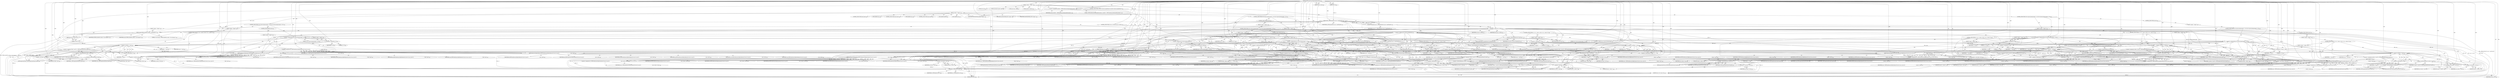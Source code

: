 digraph "TIFFWriteDirectoryTagSampleformatArray" {  
"67546" [label = <(METHOD,TIFFWriteDirectoryTagSampleformatArray)<SUB>1304</SUB>> ]
"67547" [label = <(PARAM,TIFF *tif)<SUB>1304</SUB>> ]
"67548" [label = <(PARAM,uint32_t *ndir)<SUB>1304</SUB>> ]
"67549" [label = <(PARAM,TIFFDirEntry *dir)<SUB>1305</SUB>> ]
"67550" [label = <(PARAM,uint16_t tag)<SUB>1306</SUB>> ]
"67551" [label = <(PARAM,uint32_t count)<SUB>1306</SUB>> ]
"67552" [label = <(PARAM,double *value)<SUB>1307</SUB>> ]
"67553" [label = <(BLOCK,&lt;empty&gt;,&lt;empty&gt;)<SUB>1308</SUB>> ]
"67554" [label = <(LOCAL,constchar[] module: char[])<SUB>1309</SUB>> ]
"67555" [label = <(&lt;operator&gt;.assignment,module[] = &quot;TIFFWriteDirectoryTagSampleformatArray&quot;)<SUB>1309</SUB>> ]
"67556" [label = <(IDENTIFIER,module,module[] = &quot;TIFFWriteDirectoryTagSampleformatArray&quot;)<SUB>1309</SUB>> ]
"67557" [label = <(LITERAL,&quot;TIFFWriteDirectoryTagSampleformatArray&quot;,module[] = &quot;TIFFWriteDirectoryTagSampleformatArray&quot;)<SUB>1309</SUB>> ]
"67558" [label = <(LOCAL,void* conv: void)<SUB>1310</SUB>> ]
"67559" [label = <(LOCAL,uint32_t i: uint32_t)<SUB>1311</SUB>> ]
"67560" [label = <(LOCAL,int ok: int)<SUB>1312</SUB>> ]
"67561" [label = <(&lt;operator&gt;.assignment,conv = _TIFFmallocExt(tif, count * sizeof(double)))<SUB>1313</SUB>> ]
"67562" [label = <(IDENTIFIER,conv,conv = _TIFFmallocExt(tif, count * sizeof(double)))<SUB>1313</SUB>> ]
"67563" [label = <(_TIFFmallocExt,_TIFFmallocExt(tif, count * sizeof(double)))<SUB>1313</SUB>> ]
"67564" [label = <(IDENTIFIER,tif,_TIFFmallocExt(tif, count * sizeof(double)))<SUB>1313</SUB>> ]
"67565" [label = <(&lt;operator&gt;.multiplication,count * sizeof(double))<SUB>1313</SUB>> ]
"67566" [label = <(IDENTIFIER,count,count * sizeof(double))<SUB>1313</SUB>> ]
"67567" [label = <(&lt;operator&gt;.sizeOf,sizeof(double))<SUB>1313</SUB>> ]
"67568" [label = <(IDENTIFIER,double,sizeof(double))<SUB>1313</SUB>> ]
"67569" [label = <(CONTROL_STRUCTURE,if (conv == NULL),if (conv == NULL))<SUB>1314</SUB>> ]
"67570" [label = <(&lt;operator&gt;.equals,conv == NULL)<SUB>1314</SUB>> ]
"67571" [label = <(IDENTIFIER,conv,conv == NULL)<SUB>1314</SUB>> ]
"67572" [label = <(IDENTIFIER,NULL,conv == NULL)<SUB>1314</SUB>> ]
"67573" [label = <(BLOCK,&lt;empty&gt;,&lt;empty&gt;)<SUB>1315</SUB>> ]
"67574" [label = <(TIFFErrorExtR,TIFFErrorExtR(tif, module, &quot;Out of memory&quot;))<SUB>1316</SUB>> ]
"67575" [label = <(IDENTIFIER,tif,TIFFErrorExtR(tif, module, &quot;Out of memory&quot;))<SUB>1316</SUB>> ]
"67576" [label = <(IDENTIFIER,module,TIFFErrorExtR(tif, module, &quot;Out of memory&quot;))<SUB>1316</SUB>> ]
"67577" [label = <(LITERAL,&quot;Out of memory&quot;,TIFFErrorExtR(tif, module, &quot;Out of memory&quot;))<SUB>1316</SUB>> ]
"67578" [label = <(RETURN,return (0);,return (0);)<SUB>1317</SUB>> ]
"67579" [label = <(LITERAL,0,return (0);)<SUB>1317</SUB>> ]
"67580" [label = <(CONTROL_STRUCTURE,switch(tif-&gt;tif_dir.td_sampleformat),switch(tif-&gt;tif_dir.td_sampleformat))<SUB>1320</SUB>> ]
"67581" [label = <(&lt;operator&gt;.fieldAccess,tif-&gt;tif_dir.td_sampleformat)<SUB>1320</SUB>> ]
"67582" [label = <(&lt;operator&gt;.indirectFieldAccess,tif-&gt;tif_dir)<SUB>1320</SUB>> ]
"67583" [label = <(IDENTIFIER,tif,switch(tif-&gt;tif_dir.td_sampleformat))<SUB>1320</SUB>> ]
"67584" [label = <(FIELD_IDENTIFIER,tif_dir,tif_dir)<SUB>1320</SUB>> ]
"67585" [label = <(FIELD_IDENTIFIER,td_sampleformat,td_sampleformat)<SUB>1320</SUB>> ]
"67586" [label = <(BLOCK,&lt;empty&gt;,&lt;empty&gt;)<SUB>1321</SUB>> ]
"67587" [label = <(JUMP_TARGET,case)<SUB>1322</SUB>> ]
"67588" [label = <(IDENTIFIER,SAMPLEFORMAT_IEEEFP,&lt;empty&gt;)<SUB>1322</SUB>> ]
"67589" [label = <(CONTROL_STRUCTURE,if (tif-&gt;tif_dir.td_bitspersample &lt;= 32),if (tif-&gt;tif_dir.td_bitspersample &lt;= 32))<SUB>1323</SUB>> ]
"67590" [label = <(&lt;operator&gt;.lessEqualsThan,tif-&gt;tif_dir.td_bitspersample &lt;= 32)<SUB>1323</SUB>> ]
"67591" [label = <(&lt;operator&gt;.fieldAccess,tif-&gt;tif_dir.td_bitspersample)<SUB>1323</SUB>> ]
"67592" [label = <(&lt;operator&gt;.indirectFieldAccess,tif-&gt;tif_dir)<SUB>1323</SUB>> ]
"67593" [label = <(IDENTIFIER,tif,tif-&gt;tif_dir.td_bitspersample &lt;= 32)<SUB>1323</SUB>> ]
"67594" [label = <(FIELD_IDENTIFIER,tif_dir,tif_dir)<SUB>1323</SUB>> ]
"67595" [label = <(FIELD_IDENTIFIER,td_bitspersample,td_bitspersample)<SUB>1323</SUB>> ]
"67596" [label = <(LITERAL,32,tif-&gt;tif_dir.td_bitspersample &lt;= 32)<SUB>1323</SUB>> ]
"67597" [label = <(BLOCK,&lt;empty&gt;,&lt;empty&gt;)<SUB>1324</SUB>> ]
"67598" [label = <(CONTROL_STRUCTURE,for (i = 0;i &lt; count;++i),for (i = 0;i &lt; count;++i))<SUB>1325</SUB>> ]
"67599" [label = <(BLOCK,&lt;empty&gt;,&lt;empty&gt;)<SUB>1325</SUB>> ]
"67600" [label = <(&lt;operator&gt;.assignment,i = 0)<SUB>1325</SUB>> ]
"67601" [label = <(IDENTIFIER,i,i = 0)<SUB>1325</SUB>> ]
"67602" [label = <(LITERAL,0,i = 0)<SUB>1325</SUB>> ]
"67603" [label = <(&lt;operator&gt;.lessThan,i &lt; count)<SUB>1325</SUB>> ]
"67604" [label = <(IDENTIFIER,i,i &lt; count)<SUB>1325</SUB>> ]
"67605" [label = <(IDENTIFIER,count,i &lt; count)<SUB>1325</SUB>> ]
"67606" [label = <(&lt;operator&gt;.preIncrement,++i)<SUB>1325</SUB>> ]
"67607" [label = <(IDENTIFIER,i,++i)<SUB>1325</SUB>> ]
"67608" [label = <(&lt;operator&gt;.assignment,((float *)conv)[i] = _TIFFClampDoubleToFloat(value[i]))<SUB>1326</SUB>> ]
"67609" [label = <(&lt;operator&gt;.indirectIndexAccess,((float *)conv)[i])<SUB>1326</SUB>> ]
"67610" [label = <(&lt;operator&gt;.cast,(float *)conv)<SUB>1326</SUB>> ]
"67611" [label = <(UNKNOWN,float *,float *)<SUB>1326</SUB>> ]
"67612" [label = <(IDENTIFIER,conv,(float *)conv)<SUB>1326</SUB>> ]
"67613" [label = <(IDENTIFIER,i,((float *)conv)[i] = _TIFFClampDoubleToFloat(value[i]))<SUB>1326</SUB>> ]
"67614" [label = <(_TIFFClampDoubleToFloat,_TIFFClampDoubleToFloat(value[i]))<SUB>1326</SUB>> ]
"67615" [label = <(&lt;operator&gt;.indirectIndexAccess,value[i])<SUB>1326</SUB>> ]
"67616" [label = <(IDENTIFIER,value,_TIFFClampDoubleToFloat(value[i]))<SUB>1326</SUB>> ]
"67617" [label = <(IDENTIFIER,i,_TIFFClampDoubleToFloat(value[i]))<SUB>1326</SUB>> ]
"67618" [label = <(&lt;operator&gt;.assignment,ok = TIFFWriteDirectoryTagFloatArray(tif, ndir, dir, tag, count,\012                                                     (float *)conv))<SUB>1327</SUB>> ]
"67619" [label = <(IDENTIFIER,ok,ok = TIFFWriteDirectoryTagFloatArray(tif, ndir, dir, tag, count,\012                                                     (float *)conv))<SUB>1327</SUB>> ]
"67620" [label = <(TIFFWriteDirectoryTagFloatArray,TIFFWriteDirectoryTagFloatArray(tif, ndir, dir, tag, count,\012                                                     (float *)conv))<SUB>1327</SUB>> ]
"67621" [label = <(IDENTIFIER,tif,TIFFWriteDirectoryTagFloatArray(tif, ndir, dir, tag, count,\012                                                     (float *)conv))<SUB>1327</SUB>> ]
"67622" [label = <(IDENTIFIER,ndir,TIFFWriteDirectoryTagFloatArray(tif, ndir, dir, tag, count,\012                                                     (float *)conv))<SUB>1327</SUB>> ]
"67623" [label = <(IDENTIFIER,dir,TIFFWriteDirectoryTagFloatArray(tif, ndir, dir, tag, count,\012                                                     (float *)conv))<SUB>1327</SUB>> ]
"67624" [label = <(IDENTIFIER,tag,TIFFWriteDirectoryTagFloatArray(tif, ndir, dir, tag, count,\012                                                     (float *)conv))<SUB>1327</SUB>> ]
"67625" [label = <(IDENTIFIER,count,TIFFWriteDirectoryTagFloatArray(tif, ndir, dir, tag, count,\012                                                     (float *)conv))<SUB>1327</SUB>> ]
"67626" [label = <(&lt;operator&gt;.cast,(float *)conv)<SUB>1328</SUB>> ]
"67627" [label = <(UNKNOWN,float *,float *)<SUB>1328</SUB>> ]
"67628" [label = <(IDENTIFIER,conv,(float *)conv)<SUB>1328</SUB>> ]
"67629" [label = <(CONTROL_STRUCTURE,else,else)<SUB>1331</SUB>> ]
"67630" [label = <(BLOCK,&lt;empty&gt;,&lt;empty&gt;)<SUB>1331</SUB>> ]
"67631" [label = <(&lt;operator&gt;.assignment,ok = TIFFWriteDirectoryTagDoubleArray(tif, ndir, dir, tag,\012                                                      count, value))<SUB>1332</SUB>> ]
"67632" [label = <(IDENTIFIER,ok,ok = TIFFWriteDirectoryTagDoubleArray(tif, ndir, dir, tag,\012                                                      count, value))<SUB>1332</SUB>> ]
"67633" [label = <(TIFFWriteDirectoryTagDoubleArray,TIFFWriteDirectoryTagDoubleArray(tif, ndir, dir, tag,\012                                                      count, value))<SUB>1332</SUB>> ]
"67634" [label = <(IDENTIFIER,tif,TIFFWriteDirectoryTagDoubleArray(tif, ndir, dir, tag,\012                                                      count, value))<SUB>1332</SUB>> ]
"67635" [label = <(IDENTIFIER,ndir,TIFFWriteDirectoryTagDoubleArray(tif, ndir, dir, tag,\012                                                      count, value))<SUB>1332</SUB>> ]
"67636" [label = <(IDENTIFIER,dir,TIFFWriteDirectoryTagDoubleArray(tif, ndir, dir, tag,\012                                                      count, value))<SUB>1332</SUB>> ]
"67637" [label = <(IDENTIFIER,tag,TIFFWriteDirectoryTagDoubleArray(tif, ndir, dir, tag,\012                                                      count, value))<SUB>1332</SUB>> ]
"67638" [label = <(IDENTIFIER,count,TIFFWriteDirectoryTagDoubleArray(tif, ndir, dir, tag,\012                                                      count, value))<SUB>1333</SUB>> ]
"67639" [label = <(IDENTIFIER,value,TIFFWriteDirectoryTagDoubleArray(tif, ndir, dir, tag,\012                                                      count, value))<SUB>1333</SUB>> ]
"67640" [label = <(CONTROL_STRUCTURE,break;,break;)<SUB>1335</SUB>> ]
"67641" [label = <(JUMP_TARGET,case)<SUB>1336</SUB>> ]
"67642" [label = <(IDENTIFIER,SAMPLEFORMAT_INT,&lt;empty&gt;)<SUB>1336</SUB>> ]
"67643" [label = <(CONTROL_STRUCTURE,if (tif-&gt;tif_dir.td_bitspersample &lt;= 8),if (tif-&gt;tif_dir.td_bitspersample &lt;= 8))<SUB>1337</SUB>> ]
"67644" [label = <(&lt;operator&gt;.lessEqualsThan,tif-&gt;tif_dir.td_bitspersample &lt;= 8)<SUB>1337</SUB>> ]
"67645" [label = <(&lt;operator&gt;.fieldAccess,tif-&gt;tif_dir.td_bitspersample)<SUB>1337</SUB>> ]
"67646" [label = <(&lt;operator&gt;.indirectFieldAccess,tif-&gt;tif_dir)<SUB>1337</SUB>> ]
"67647" [label = <(IDENTIFIER,tif,tif-&gt;tif_dir.td_bitspersample &lt;= 8)<SUB>1337</SUB>> ]
"67648" [label = <(FIELD_IDENTIFIER,tif_dir,tif_dir)<SUB>1337</SUB>> ]
"67649" [label = <(FIELD_IDENTIFIER,td_bitspersample,td_bitspersample)<SUB>1337</SUB>> ]
"67650" [label = <(LITERAL,8,tif-&gt;tif_dir.td_bitspersample &lt;= 8)<SUB>1337</SUB>> ]
"67651" [label = <(BLOCK,&lt;empty&gt;,&lt;empty&gt;)<SUB>1338</SUB>> ]
"67652" [label = <(CONTROL_STRUCTURE,for (i = 0;i &lt; count;++i),for (i = 0;i &lt; count;++i))<SUB>1339</SUB>> ]
"67653" [label = <(BLOCK,&lt;empty&gt;,&lt;empty&gt;)<SUB>1339</SUB>> ]
"67654" [label = <(&lt;operator&gt;.assignment,i = 0)<SUB>1339</SUB>> ]
"67655" [label = <(IDENTIFIER,i,i = 0)<SUB>1339</SUB>> ]
"67656" [label = <(LITERAL,0,i = 0)<SUB>1339</SUB>> ]
"67657" [label = <(&lt;operator&gt;.lessThan,i &lt; count)<SUB>1339</SUB>> ]
"67658" [label = <(IDENTIFIER,i,i &lt; count)<SUB>1339</SUB>> ]
"67659" [label = <(IDENTIFIER,count,i &lt; count)<SUB>1339</SUB>> ]
"67660" [label = <(&lt;operator&gt;.preIncrement,++i)<SUB>1339</SUB>> ]
"67661" [label = <(IDENTIFIER,i,++i)<SUB>1339</SUB>> ]
"67662" [label = <(&lt;operator&gt;.assignment,((int8_t *)conv)[i] = TIFFClampDoubleToInt8(value[i]))<SUB>1340</SUB>> ]
"67663" [label = <(&lt;operator&gt;.indirectIndexAccess,((int8_t *)conv)[i])<SUB>1340</SUB>> ]
"67664" [label = <(&lt;operator&gt;.cast,(int8_t *)conv)<SUB>1340</SUB>> ]
"67665" [label = <(UNKNOWN,int8_t *,int8_t *)<SUB>1340</SUB>> ]
"67666" [label = <(IDENTIFIER,conv,(int8_t *)conv)<SUB>1340</SUB>> ]
"67667" [label = <(IDENTIFIER,i,((int8_t *)conv)[i] = TIFFClampDoubleToInt8(value[i]))<SUB>1340</SUB>> ]
"67668" [label = <(TIFFClampDoubleToInt8,TIFFClampDoubleToInt8(value[i]))<SUB>1340</SUB>> ]
"67669" [label = <(&lt;operator&gt;.indirectIndexAccess,value[i])<SUB>1340</SUB>> ]
"67670" [label = <(IDENTIFIER,value,TIFFClampDoubleToInt8(value[i]))<SUB>1340</SUB>> ]
"67671" [label = <(IDENTIFIER,i,TIFFClampDoubleToInt8(value[i]))<SUB>1340</SUB>> ]
"67672" [label = <(&lt;operator&gt;.assignment,ok = TIFFWriteDirectoryTagSbyteArray(tif, ndir, dir, tag, count,\012                                                     (int8_t *)conv))<SUB>1341</SUB>> ]
"67673" [label = <(IDENTIFIER,ok,ok = TIFFWriteDirectoryTagSbyteArray(tif, ndir, dir, tag, count,\012                                                     (int8_t *)conv))<SUB>1341</SUB>> ]
"67674" [label = <(TIFFWriteDirectoryTagSbyteArray,TIFFWriteDirectoryTagSbyteArray(tif, ndir, dir, tag, count,\012                                                     (int8_t *)conv))<SUB>1341</SUB>> ]
"67675" [label = <(IDENTIFIER,tif,TIFFWriteDirectoryTagSbyteArray(tif, ndir, dir, tag, count,\012                                                     (int8_t *)conv))<SUB>1341</SUB>> ]
"67676" [label = <(IDENTIFIER,ndir,TIFFWriteDirectoryTagSbyteArray(tif, ndir, dir, tag, count,\012                                                     (int8_t *)conv))<SUB>1341</SUB>> ]
"67677" [label = <(IDENTIFIER,dir,TIFFWriteDirectoryTagSbyteArray(tif, ndir, dir, tag, count,\012                                                     (int8_t *)conv))<SUB>1341</SUB>> ]
"67678" [label = <(IDENTIFIER,tag,TIFFWriteDirectoryTagSbyteArray(tif, ndir, dir, tag, count,\012                                                     (int8_t *)conv))<SUB>1341</SUB>> ]
"67679" [label = <(IDENTIFIER,count,TIFFWriteDirectoryTagSbyteArray(tif, ndir, dir, tag, count,\012                                                     (int8_t *)conv))<SUB>1341</SUB>> ]
"67680" [label = <(&lt;operator&gt;.cast,(int8_t *)conv)<SUB>1342</SUB>> ]
"67681" [label = <(UNKNOWN,int8_t *,int8_t *)<SUB>1342</SUB>> ]
"67682" [label = <(IDENTIFIER,conv,(int8_t *)conv)<SUB>1342</SUB>> ]
"67683" [label = <(CONTROL_STRUCTURE,else,else)<SUB>1344</SUB>> ]
"67684" [label = <(BLOCK,&lt;empty&gt;,&lt;empty&gt;)<SUB>1344</SUB>> ]
"67685" [label = <(CONTROL_STRUCTURE,if (tif-&gt;tif_dir.td_bitspersample &lt;= 16),if (tif-&gt;tif_dir.td_bitspersample &lt;= 16))<SUB>1344</SUB>> ]
"67686" [label = <(&lt;operator&gt;.lessEqualsThan,tif-&gt;tif_dir.td_bitspersample &lt;= 16)<SUB>1344</SUB>> ]
"67687" [label = <(&lt;operator&gt;.fieldAccess,tif-&gt;tif_dir.td_bitspersample)<SUB>1344</SUB>> ]
"67688" [label = <(&lt;operator&gt;.indirectFieldAccess,tif-&gt;tif_dir)<SUB>1344</SUB>> ]
"67689" [label = <(IDENTIFIER,tif,tif-&gt;tif_dir.td_bitspersample &lt;= 16)<SUB>1344</SUB>> ]
"67690" [label = <(FIELD_IDENTIFIER,tif_dir,tif_dir)<SUB>1344</SUB>> ]
"67691" [label = <(FIELD_IDENTIFIER,td_bitspersample,td_bitspersample)<SUB>1344</SUB>> ]
"67692" [label = <(LITERAL,16,tif-&gt;tif_dir.td_bitspersample &lt;= 16)<SUB>1344</SUB>> ]
"67693" [label = <(BLOCK,&lt;empty&gt;,&lt;empty&gt;)<SUB>1345</SUB>> ]
"67694" [label = <(CONTROL_STRUCTURE,for (i = 0;i &lt; count;++i),for (i = 0;i &lt; count;++i))<SUB>1346</SUB>> ]
"67695" [label = <(BLOCK,&lt;empty&gt;,&lt;empty&gt;)<SUB>1346</SUB>> ]
"67696" [label = <(&lt;operator&gt;.assignment,i = 0)<SUB>1346</SUB>> ]
"67697" [label = <(IDENTIFIER,i,i = 0)<SUB>1346</SUB>> ]
"67698" [label = <(LITERAL,0,i = 0)<SUB>1346</SUB>> ]
"67699" [label = <(&lt;operator&gt;.lessThan,i &lt; count)<SUB>1346</SUB>> ]
"67700" [label = <(IDENTIFIER,i,i &lt; count)<SUB>1346</SUB>> ]
"67701" [label = <(IDENTIFIER,count,i &lt; count)<SUB>1346</SUB>> ]
"67702" [label = <(&lt;operator&gt;.preIncrement,++i)<SUB>1346</SUB>> ]
"67703" [label = <(IDENTIFIER,i,++i)<SUB>1346</SUB>> ]
"67704" [label = <(&lt;operator&gt;.assignment,((int16_t *)conv)[i] = TIFFClampDoubleToInt16(value[i]))<SUB>1347</SUB>> ]
"67705" [label = <(&lt;operator&gt;.indirectIndexAccess,((int16_t *)conv)[i])<SUB>1347</SUB>> ]
"67706" [label = <(&lt;operator&gt;.cast,(int16_t *)conv)<SUB>1347</SUB>> ]
"67707" [label = <(UNKNOWN,int16_t *,int16_t *)<SUB>1347</SUB>> ]
"67708" [label = <(IDENTIFIER,conv,(int16_t *)conv)<SUB>1347</SUB>> ]
"67709" [label = <(IDENTIFIER,i,((int16_t *)conv)[i] = TIFFClampDoubleToInt16(value[i]))<SUB>1347</SUB>> ]
"67710" [label = <(TIFFClampDoubleToInt16,TIFFClampDoubleToInt16(value[i]))<SUB>1347</SUB>> ]
"67711" [label = <(&lt;operator&gt;.indirectIndexAccess,value[i])<SUB>1347</SUB>> ]
"67712" [label = <(IDENTIFIER,value,TIFFClampDoubleToInt16(value[i]))<SUB>1347</SUB>> ]
"67713" [label = <(IDENTIFIER,i,TIFFClampDoubleToInt16(value[i]))<SUB>1347</SUB>> ]
"67714" [label = <(&lt;operator&gt;.assignment,ok = TIFFWriteDirectoryTagSshortArray(tif, ndir, dir, tag,\012                                                      count, (int16_t *)conv))<SUB>1348</SUB>> ]
"67715" [label = <(IDENTIFIER,ok,ok = TIFFWriteDirectoryTagSshortArray(tif, ndir, dir, tag,\012                                                      count, (int16_t *)conv))<SUB>1348</SUB>> ]
"67716" [label = <(TIFFWriteDirectoryTagSshortArray,TIFFWriteDirectoryTagSshortArray(tif, ndir, dir, tag,\012                                                      count, (int16_t *)conv))<SUB>1348</SUB>> ]
"67717" [label = <(IDENTIFIER,tif,TIFFWriteDirectoryTagSshortArray(tif, ndir, dir, tag,\012                                                      count, (int16_t *)conv))<SUB>1348</SUB>> ]
"67718" [label = <(IDENTIFIER,ndir,TIFFWriteDirectoryTagSshortArray(tif, ndir, dir, tag,\012                                                      count, (int16_t *)conv))<SUB>1348</SUB>> ]
"67719" [label = <(IDENTIFIER,dir,TIFFWriteDirectoryTagSshortArray(tif, ndir, dir, tag,\012                                                      count, (int16_t *)conv))<SUB>1348</SUB>> ]
"67720" [label = <(IDENTIFIER,tag,TIFFWriteDirectoryTagSshortArray(tif, ndir, dir, tag,\012                                                      count, (int16_t *)conv))<SUB>1348</SUB>> ]
"67721" [label = <(IDENTIFIER,count,TIFFWriteDirectoryTagSshortArray(tif, ndir, dir, tag,\012                                                      count, (int16_t *)conv))<SUB>1349</SUB>> ]
"67722" [label = <(&lt;operator&gt;.cast,(int16_t *)conv)<SUB>1349</SUB>> ]
"67723" [label = <(UNKNOWN,int16_t *,int16_t *)<SUB>1349</SUB>> ]
"67724" [label = <(IDENTIFIER,conv,(int16_t *)conv)<SUB>1349</SUB>> ]
"67725" [label = <(CONTROL_STRUCTURE,else,else)<SUB>1352</SUB>> ]
"67726" [label = <(BLOCK,&lt;empty&gt;,&lt;empty&gt;)<SUB>1352</SUB>> ]
"67727" [label = <(CONTROL_STRUCTURE,for (i = 0;i &lt; count;++i),for (i = 0;i &lt; count;++i))<SUB>1353</SUB>> ]
"67728" [label = <(BLOCK,&lt;empty&gt;,&lt;empty&gt;)<SUB>1353</SUB>> ]
"67729" [label = <(&lt;operator&gt;.assignment,i = 0)<SUB>1353</SUB>> ]
"67730" [label = <(IDENTIFIER,i,i = 0)<SUB>1353</SUB>> ]
"67731" [label = <(LITERAL,0,i = 0)<SUB>1353</SUB>> ]
"67732" [label = <(&lt;operator&gt;.lessThan,i &lt; count)<SUB>1353</SUB>> ]
"67733" [label = <(IDENTIFIER,i,i &lt; count)<SUB>1353</SUB>> ]
"67734" [label = <(IDENTIFIER,count,i &lt; count)<SUB>1353</SUB>> ]
"67735" [label = <(&lt;operator&gt;.preIncrement,++i)<SUB>1353</SUB>> ]
"67736" [label = <(IDENTIFIER,i,++i)<SUB>1353</SUB>> ]
"67737" [label = <(&lt;operator&gt;.assignment,((int32_t *)conv)[i] = TIFFClampDoubleToInt32(value[i]))<SUB>1354</SUB>> ]
"67738" [label = <(&lt;operator&gt;.indirectIndexAccess,((int32_t *)conv)[i])<SUB>1354</SUB>> ]
"67739" [label = <(&lt;operator&gt;.cast,(int32_t *)conv)<SUB>1354</SUB>> ]
"67740" [label = <(UNKNOWN,int32_t *,int32_t *)<SUB>1354</SUB>> ]
"67741" [label = <(IDENTIFIER,conv,(int32_t *)conv)<SUB>1354</SUB>> ]
"67742" [label = <(IDENTIFIER,i,((int32_t *)conv)[i] = TIFFClampDoubleToInt32(value[i]))<SUB>1354</SUB>> ]
"67743" [label = <(TIFFClampDoubleToInt32,TIFFClampDoubleToInt32(value[i]))<SUB>1354</SUB>> ]
"67744" [label = <(&lt;operator&gt;.indirectIndexAccess,value[i])<SUB>1354</SUB>> ]
"67745" [label = <(IDENTIFIER,value,TIFFClampDoubleToInt32(value[i]))<SUB>1354</SUB>> ]
"67746" [label = <(IDENTIFIER,i,TIFFClampDoubleToInt32(value[i]))<SUB>1354</SUB>> ]
"67747" [label = <(&lt;operator&gt;.assignment,ok = TIFFWriteDirectoryTagSlongArray(tif, ndir, dir, tag, count,\012                                                     (int32_t *)conv))<SUB>1355</SUB>> ]
"67748" [label = <(IDENTIFIER,ok,ok = TIFFWriteDirectoryTagSlongArray(tif, ndir, dir, tag, count,\012                                                     (int32_t *)conv))<SUB>1355</SUB>> ]
"67749" [label = <(TIFFWriteDirectoryTagSlongArray,TIFFWriteDirectoryTagSlongArray(tif, ndir, dir, tag, count,\012                                                     (int32_t *)conv))<SUB>1355</SUB>> ]
"67750" [label = <(IDENTIFIER,tif,TIFFWriteDirectoryTagSlongArray(tif, ndir, dir, tag, count,\012                                                     (int32_t *)conv))<SUB>1355</SUB>> ]
"67751" [label = <(IDENTIFIER,ndir,TIFFWriteDirectoryTagSlongArray(tif, ndir, dir, tag, count,\012                                                     (int32_t *)conv))<SUB>1355</SUB>> ]
"67752" [label = <(IDENTIFIER,dir,TIFFWriteDirectoryTagSlongArray(tif, ndir, dir, tag, count,\012                                                     (int32_t *)conv))<SUB>1355</SUB>> ]
"67753" [label = <(IDENTIFIER,tag,TIFFWriteDirectoryTagSlongArray(tif, ndir, dir, tag, count,\012                                                     (int32_t *)conv))<SUB>1355</SUB>> ]
"67754" [label = <(IDENTIFIER,count,TIFFWriteDirectoryTagSlongArray(tif, ndir, dir, tag, count,\012                                                     (int32_t *)conv))<SUB>1355</SUB>> ]
"67755" [label = <(&lt;operator&gt;.cast,(int32_t *)conv)<SUB>1356</SUB>> ]
"67756" [label = <(UNKNOWN,int32_t *,int32_t *)<SUB>1356</SUB>> ]
"67757" [label = <(IDENTIFIER,conv,(int32_t *)conv)<SUB>1356</SUB>> ]
"67758" [label = <(CONTROL_STRUCTURE,break;,break;)<SUB>1358</SUB>> ]
"67759" [label = <(JUMP_TARGET,case)<SUB>1359</SUB>> ]
"67760" [label = <(IDENTIFIER,SAMPLEFORMAT_UINT,&lt;empty&gt;)<SUB>1359</SUB>> ]
"67761" [label = <(CONTROL_STRUCTURE,if (tif-&gt;tif_dir.td_bitspersample &lt;= 8),if (tif-&gt;tif_dir.td_bitspersample &lt;= 8))<SUB>1360</SUB>> ]
"67762" [label = <(&lt;operator&gt;.lessEqualsThan,tif-&gt;tif_dir.td_bitspersample &lt;= 8)<SUB>1360</SUB>> ]
"67763" [label = <(&lt;operator&gt;.fieldAccess,tif-&gt;tif_dir.td_bitspersample)<SUB>1360</SUB>> ]
"67764" [label = <(&lt;operator&gt;.indirectFieldAccess,tif-&gt;tif_dir)<SUB>1360</SUB>> ]
"67765" [label = <(IDENTIFIER,tif,tif-&gt;tif_dir.td_bitspersample &lt;= 8)<SUB>1360</SUB>> ]
"67766" [label = <(FIELD_IDENTIFIER,tif_dir,tif_dir)<SUB>1360</SUB>> ]
"67767" [label = <(FIELD_IDENTIFIER,td_bitspersample,td_bitspersample)<SUB>1360</SUB>> ]
"67768" [label = <(LITERAL,8,tif-&gt;tif_dir.td_bitspersample &lt;= 8)<SUB>1360</SUB>> ]
"67769" [label = <(BLOCK,&lt;empty&gt;,&lt;empty&gt;)<SUB>1361</SUB>> ]
"67770" [label = <(CONTROL_STRUCTURE,for (i = 0;i &lt; count;++i),for (i = 0;i &lt; count;++i))<SUB>1362</SUB>> ]
"67771" [label = <(BLOCK,&lt;empty&gt;,&lt;empty&gt;)<SUB>1362</SUB>> ]
"67772" [label = <(&lt;operator&gt;.assignment,i = 0)<SUB>1362</SUB>> ]
"67773" [label = <(IDENTIFIER,i,i = 0)<SUB>1362</SUB>> ]
"67774" [label = <(LITERAL,0,i = 0)<SUB>1362</SUB>> ]
"67775" [label = <(&lt;operator&gt;.lessThan,i &lt; count)<SUB>1362</SUB>> ]
"67776" [label = <(IDENTIFIER,i,i &lt; count)<SUB>1362</SUB>> ]
"67777" [label = <(IDENTIFIER,count,i &lt; count)<SUB>1362</SUB>> ]
"67778" [label = <(&lt;operator&gt;.preIncrement,++i)<SUB>1362</SUB>> ]
"67779" [label = <(IDENTIFIER,i,++i)<SUB>1362</SUB>> ]
"67780" [label = <(&lt;operator&gt;.assignment,((uint8_t *)conv)[i] = TIFFClampDoubleToUInt8(value[i]))<SUB>1363</SUB>> ]
"67781" [label = <(&lt;operator&gt;.indirectIndexAccess,((uint8_t *)conv)[i])<SUB>1363</SUB>> ]
"67782" [label = <(&lt;operator&gt;.cast,(uint8_t *)conv)<SUB>1363</SUB>> ]
"67783" [label = <(UNKNOWN,uint8_t *,uint8_t *)<SUB>1363</SUB>> ]
"67784" [label = <(IDENTIFIER,conv,(uint8_t *)conv)<SUB>1363</SUB>> ]
"67785" [label = <(IDENTIFIER,i,((uint8_t *)conv)[i] = TIFFClampDoubleToUInt8(value[i]))<SUB>1363</SUB>> ]
"67786" [label = <(TIFFClampDoubleToUInt8,TIFFClampDoubleToUInt8(value[i]))<SUB>1363</SUB>> ]
"67787" [label = <(&lt;operator&gt;.indirectIndexAccess,value[i])<SUB>1363</SUB>> ]
"67788" [label = <(IDENTIFIER,value,TIFFClampDoubleToUInt8(value[i]))<SUB>1363</SUB>> ]
"67789" [label = <(IDENTIFIER,i,TIFFClampDoubleToUInt8(value[i]))<SUB>1363</SUB>> ]
"67790" [label = <(&lt;operator&gt;.assignment,ok = TIFFWriteDirectoryTagByteArray(tif, ndir, dir, tag, count,\012                                                    (uint8_t *)conv))<SUB>1364</SUB>> ]
"67791" [label = <(IDENTIFIER,ok,ok = TIFFWriteDirectoryTagByteArray(tif, ndir, dir, tag, count,\012                                                    (uint8_t *)conv))<SUB>1364</SUB>> ]
"67792" [label = <(TIFFWriteDirectoryTagByteArray,TIFFWriteDirectoryTagByteArray(tif, ndir, dir, tag, count,\012                                                    (uint8_t *)conv))<SUB>1364</SUB>> ]
"67793" [label = <(IDENTIFIER,tif,TIFFWriteDirectoryTagByteArray(tif, ndir, dir, tag, count,\012                                                    (uint8_t *)conv))<SUB>1364</SUB>> ]
"67794" [label = <(IDENTIFIER,ndir,TIFFWriteDirectoryTagByteArray(tif, ndir, dir, tag, count,\012                                                    (uint8_t *)conv))<SUB>1364</SUB>> ]
"67795" [label = <(IDENTIFIER,dir,TIFFWriteDirectoryTagByteArray(tif, ndir, dir, tag, count,\012                                                    (uint8_t *)conv))<SUB>1364</SUB>> ]
"67796" [label = <(IDENTIFIER,tag,TIFFWriteDirectoryTagByteArray(tif, ndir, dir, tag, count,\012                                                    (uint8_t *)conv))<SUB>1364</SUB>> ]
"67797" [label = <(IDENTIFIER,count,TIFFWriteDirectoryTagByteArray(tif, ndir, dir, tag, count,\012                                                    (uint8_t *)conv))<SUB>1364</SUB>> ]
"67798" [label = <(&lt;operator&gt;.cast,(uint8_t *)conv)<SUB>1365</SUB>> ]
"67799" [label = <(UNKNOWN,uint8_t *,uint8_t *)<SUB>1365</SUB>> ]
"67800" [label = <(IDENTIFIER,conv,(uint8_t *)conv)<SUB>1365</SUB>> ]
"67801" [label = <(CONTROL_STRUCTURE,else,else)<SUB>1367</SUB>> ]
"67802" [label = <(BLOCK,&lt;empty&gt;,&lt;empty&gt;)<SUB>1367</SUB>> ]
"67803" [label = <(CONTROL_STRUCTURE,if (tif-&gt;tif_dir.td_bitspersample &lt;= 16),if (tif-&gt;tif_dir.td_bitspersample &lt;= 16))<SUB>1367</SUB>> ]
"67804" [label = <(&lt;operator&gt;.lessEqualsThan,tif-&gt;tif_dir.td_bitspersample &lt;= 16)<SUB>1367</SUB>> ]
"67805" [label = <(&lt;operator&gt;.fieldAccess,tif-&gt;tif_dir.td_bitspersample)<SUB>1367</SUB>> ]
"67806" [label = <(&lt;operator&gt;.indirectFieldAccess,tif-&gt;tif_dir)<SUB>1367</SUB>> ]
"67807" [label = <(IDENTIFIER,tif,tif-&gt;tif_dir.td_bitspersample &lt;= 16)<SUB>1367</SUB>> ]
"67808" [label = <(FIELD_IDENTIFIER,tif_dir,tif_dir)<SUB>1367</SUB>> ]
"67809" [label = <(FIELD_IDENTIFIER,td_bitspersample,td_bitspersample)<SUB>1367</SUB>> ]
"67810" [label = <(LITERAL,16,tif-&gt;tif_dir.td_bitspersample &lt;= 16)<SUB>1367</SUB>> ]
"67811" [label = <(BLOCK,&lt;empty&gt;,&lt;empty&gt;)<SUB>1368</SUB>> ]
"67812" [label = <(CONTROL_STRUCTURE,for (i = 0;i &lt; count;++i),for (i = 0;i &lt; count;++i))<SUB>1369</SUB>> ]
"67813" [label = <(BLOCK,&lt;empty&gt;,&lt;empty&gt;)<SUB>1369</SUB>> ]
"67814" [label = <(&lt;operator&gt;.assignment,i = 0)<SUB>1369</SUB>> ]
"67815" [label = <(IDENTIFIER,i,i = 0)<SUB>1369</SUB>> ]
"67816" [label = <(LITERAL,0,i = 0)<SUB>1369</SUB>> ]
"67817" [label = <(&lt;operator&gt;.lessThan,i &lt; count)<SUB>1369</SUB>> ]
"67818" [label = <(IDENTIFIER,i,i &lt; count)<SUB>1369</SUB>> ]
"67819" [label = <(IDENTIFIER,count,i &lt; count)<SUB>1369</SUB>> ]
"67820" [label = <(&lt;operator&gt;.preIncrement,++i)<SUB>1369</SUB>> ]
"67821" [label = <(IDENTIFIER,i,++i)<SUB>1369</SUB>> ]
"67822" [label = <(&lt;operator&gt;.assignment,((uint16_t *)conv)[i] = TIFFClampDoubleToUInt16(value[i]))<SUB>1370</SUB>> ]
"67823" [label = <(&lt;operator&gt;.indirectIndexAccess,((uint16_t *)conv)[i])<SUB>1370</SUB>> ]
"67824" [label = <(&lt;operator&gt;.cast,(uint16_t *)conv)<SUB>1370</SUB>> ]
"67825" [label = <(UNKNOWN,uint16_t *,uint16_t *)<SUB>1370</SUB>> ]
"67826" [label = <(IDENTIFIER,conv,(uint16_t *)conv)<SUB>1370</SUB>> ]
"67827" [label = <(IDENTIFIER,i,((uint16_t *)conv)[i] = TIFFClampDoubleToUInt16(value[i]))<SUB>1370</SUB>> ]
"67828" [label = <(TIFFClampDoubleToUInt16,TIFFClampDoubleToUInt16(value[i]))<SUB>1370</SUB>> ]
"67829" [label = <(&lt;operator&gt;.indirectIndexAccess,value[i])<SUB>1370</SUB>> ]
"67830" [label = <(IDENTIFIER,value,TIFFClampDoubleToUInt16(value[i]))<SUB>1370</SUB>> ]
"67831" [label = <(IDENTIFIER,i,TIFFClampDoubleToUInt16(value[i]))<SUB>1370</SUB>> ]
"67832" [label = <(&lt;operator&gt;.assignment,ok = TIFFWriteDirectoryTagShortArray(tif, ndir, dir, tag, count,\012                                                     (uint16_t *)conv))<SUB>1371</SUB>> ]
"67833" [label = <(IDENTIFIER,ok,ok = TIFFWriteDirectoryTagShortArray(tif, ndir, dir, tag, count,\012                                                     (uint16_t *)conv))<SUB>1371</SUB>> ]
"67834" [label = <(TIFFWriteDirectoryTagShortArray,TIFFWriteDirectoryTagShortArray(tif, ndir, dir, tag, count,\012                                                     (uint16_t *)conv))<SUB>1371</SUB>> ]
"67835" [label = <(IDENTIFIER,tif,TIFFWriteDirectoryTagShortArray(tif, ndir, dir, tag, count,\012                                                     (uint16_t *)conv))<SUB>1371</SUB>> ]
"67836" [label = <(IDENTIFIER,ndir,TIFFWriteDirectoryTagShortArray(tif, ndir, dir, tag, count,\012                                                     (uint16_t *)conv))<SUB>1371</SUB>> ]
"67837" [label = <(IDENTIFIER,dir,TIFFWriteDirectoryTagShortArray(tif, ndir, dir, tag, count,\012                                                     (uint16_t *)conv))<SUB>1371</SUB>> ]
"67838" [label = <(IDENTIFIER,tag,TIFFWriteDirectoryTagShortArray(tif, ndir, dir, tag, count,\012                                                     (uint16_t *)conv))<SUB>1371</SUB>> ]
"67839" [label = <(IDENTIFIER,count,TIFFWriteDirectoryTagShortArray(tif, ndir, dir, tag, count,\012                                                     (uint16_t *)conv))<SUB>1371</SUB>> ]
"67840" [label = <(&lt;operator&gt;.cast,(uint16_t *)conv)<SUB>1372</SUB>> ]
"67841" [label = <(UNKNOWN,uint16_t *,uint16_t *)<SUB>1372</SUB>> ]
"67842" [label = <(IDENTIFIER,conv,(uint16_t *)conv)<SUB>1372</SUB>> ]
"67843" [label = <(CONTROL_STRUCTURE,else,else)<SUB>1375</SUB>> ]
"67844" [label = <(BLOCK,&lt;empty&gt;,&lt;empty&gt;)<SUB>1375</SUB>> ]
"67845" [label = <(CONTROL_STRUCTURE,for (i = 0;i &lt; count;++i),for (i = 0;i &lt; count;++i))<SUB>1376</SUB>> ]
"67846" [label = <(BLOCK,&lt;empty&gt;,&lt;empty&gt;)<SUB>1376</SUB>> ]
"67847" [label = <(&lt;operator&gt;.assignment,i = 0)<SUB>1376</SUB>> ]
"67848" [label = <(IDENTIFIER,i,i = 0)<SUB>1376</SUB>> ]
"67849" [label = <(LITERAL,0,i = 0)<SUB>1376</SUB>> ]
"67850" [label = <(&lt;operator&gt;.lessThan,i &lt; count)<SUB>1376</SUB>> ]
"67851" [label = <(IDENTIFIER,i,i &lt; count)<SUB>1376</SUB>> ]
"67852" [label = <(IDENTIFIER,count,i &lt; count)<SUB>1376</SUB>> ]
"67853" [label = <(&lt;operator&gt;.preIncrement,++i)<SUB>1376</SUB>> ]
"67854" [label = <(IDENTIFIER,i,++i)<SUB>1376</SUB>> ]
"67855" [label = <(&lt;operator&gt;.assignment,((uint32_t *)conv)[i] = TIFFClampDoubleToUInt32(value[i]))<SUB>1377</SUB>> ]
"67856" [label = <(&lt;operator&gt;.indirectIndexAccess,((uint32_t *)conv)[i])<SUB>1377</SUB>> ]
"67857" [label = <(&lt;operator&gt;.cast,(uint32_t *)conv)<SUB>1377</SUB>> ]
"67858" [label = <(UNKNOWN,uint32_t *,uint32_t *)<SUB>1377</SUB>> ]
"67859" [label = <(IDENTIFIER,conv,(uint32_t *)conv)<SUB>1377</SUB>> ]
"67860" [label = <(IDENTIFIER,i,((uint32_t *)conv)[i] = TIFFClampDoubleToUInt32(value[i]))<SUB>1377</SUB>> ]
"67861" [label = <(TIFFClampDoubleToUInt32,TIFFClampDoubleToUInt32(value[i]))<SUB>1377</SUB>> ]
"67862" [label = <(&lt;operator&gt;.indirectIndexAccess,value[i])<SUB>1377</SUB>> ]
"67863" [label = <(IDENTIFIER,value,TIFFClampDoubleToUInt32(value[i]))<SUB>1377</SUB>> ]
"67864" [label = <(IDENTIFIER,i,TIFFClampDoubleToUInt32(value[i]))<SUB>1377</SUB>> ]
"67865" [label = <(&lt;operator&gt;.assignment,ok = TIFFWriteDirectoryTagLongArray(tif, ndir, dir, tag, count,\012                                                    (uint32_t *)conv))<SUB>1378</SUB>> ]
"67866" [label = <(IDENTIFIER,ok,ok = TIFFWriteDirectoryTagLongArray(tif, ndir, dir, tag, count,\012                                                    (uint32_t *)conv))<SUB>1378</SUB>> ]
"67867" [label = <(TIFFWriteDirectoryTagLongArray,TIFFWriteDirectoryTagLongArray(tif, ndir, dir, tag, count,\012                                                    (uint32_t *)conv))<SUB>1378</SUB>> ]
"67868" [label = <(IDENTIFIER,tif,TIFFWriteDirectoryTagLongArray(tif, ndir, dir, tag, count,\012                                                    (uint32_t *)conv))<SUB>1378</SUB>> ]
"67869" [label = <(IDENTIFIER,ndir,TIFFWriteDirectoryTagLongArray(tif, ndir, dir, tag, count,\012                                                    (uint32_t *)conv))<SUB>1378</SUB>> ]
"67870" [label = <(IDENTIFIER,dir,TIFFWriteDirectoryTagLongArray(tif, ndir, dir, tag, count,\012                                                    (uint32_t *)conv))<SUB>1378</SUB>> ]
"67871" [label = <(IDENTIFIER,tag,TIFFWriteDirectoryTagLongArray(tif, ndir, dir, tag, count,\012                                                    (uint32_t *)conv))<SUB>1378</SUB>> ]
"67872" [label = <(IDENTIFIER,count,TIFFWriteDirectoryTagLongArray(tif, ndir, dir, tag, count,\012                                                    (uint32_t *)conv))<SUB>1378</SUB>> ]
"67873" [label = <(&lt;operator&gt;.cast,(uint32_t *)conv)<SUB>1379</SUB>> ]
"67874" [label = <(UNKNOWN,uint32_t *,uint32_t *)<SUB>1379</SUB>> ]
"67875" [label = <(IDENTIFIER,conv,(uint32_t *)conv)<SUB>1379</SUB>> ]
"67876" [label = <(CONTROL_STRUCTURE,break;,break;)<SUB>1381</SUB>> ]
"67877" [label = <(JUMP_TARGET,default)<SUB>1382</SUB>> ]
"67878" [label = <(&lt;operator&gt;.assignment,ok = 0)<SUB>1383</SUB>> ]
"67879" [label = <(IDENTIFIER,ok,ok = 0)<SUB>1383</SUB>> ]
"67880" [label = <(LITERAL,0,ok = 0)<SUB>1383</SUB>> ]
"67881" [label = <(_TIFFfreeExt,_TIFFfreeExt(tif, conv))<SUB>1386</SUB>> ]
"67882" [label = <(IDENTIFIER,tif,_TIFFfreeExt(tif, conv))<SUB>1386</SUB>> ]
"67883" [label = <(IDENTIFIER,conv,_TIFFfreeExt(tif, conv))<SUB>1386</SUB>> ]
"67884" [label = <(RETURN,return (ok);,return (ok);)<SUB>1387</SUB>> ]
"67885" [label = <(IDENTIFIER,ok,return (ok);)<SUB>1387</SUB>> ]
"67886" [label = <(METHOD_RETURN,int)<SUB>1304</SUB>> ]
  "67546" -> "67547"  [ label = "AST: "] 
  "67546" -> "67548"  [ label = "AST: "] 
  "67546" -> "67549"  [ label = "AST: "] 
  "67546" -> "67550"  [ label = "AST: "] 
  "67546" -> "67551"  [ label = "AST: "] 
  "67546" -> "67552"  [ label = "AST: "] 
  "67546" -> "67553"  [ label = "AST: "] 
  "67546" -> "67886"  [ label = "AST: "] 
  "67553" -> "67554"  [ label = "AST: "] 
  "67553" -> "67555"  [ label = "AST: "] 
  "67553" -> "67558"  [ label = "AST: "] 
  "67553" -> "67559"  [ label = "AST: "] 
  "67553" -> "67560"  [ label = "AST: "] 
  "67553" -> "67561"  [ label = "AST: "] 
  "67553" -> "67569"  [ label = "AST: "] 
  "67553" -> "67580"  [ label = "AST: "] 
  "67553" -> "67881"  [ label = "AST: "] 
  "67553" -> "67884"  [ label = "AST: "] 
  "67555" -> "67556"  [ label = "AST: "] 
  "67555" -> "67557"  [ label = "AST: "] 
  "67561" -> "67562"  [ label = "AST: "] 
  "67561" -> "67563"  [ label = "AST: "] 
  "67563" -> "67564"  [ label = "AST: "] 
  "67563" -> "67565"  [ label = "AST: "] 
  "67565" -> "67566"  [ label = "AST: "] 
  "67565" -> "67567"  [ label = "AST: "] 
  "67567" -> "67568"  [ label = "AST: "] 
  "67569" -> "67570"  [ label = "AST: "] 
  "67569" -> "67573"  [ label = "AST: "] 
  "67570" -> "67571"  [ label = "AST: "] 
  "67570" -> "67572"  [ label = "AST: "] 
  "67573" -> "67574"  [ label = "AST: "] 
  "67573" -> "67578"  [ label = "AST: "] 
  "67574" -> "67575"  [ label = "AST: "] 
  "67574" -> "67576"  [ label = "AST: "] 
  "67574" -> "67577"  [ label = "AST: "] 
  "67578" -> "67579"  [ label = "AST: "] 
  "67580" -> "67581"  [ label = "AST: "] 
  "67580" -> "67586"  [ label = "AST: "] 
  "67581" -> "67582"  [ label = "AST: "] 
  "67581" -> "67585"  [ label = "AST: "] 
  "67582" -> "67583"  [ label = "AST: "] 
  "67582" -> "67584"  [ label = "AST: "] 
  "67586" -> "67587"  [ label = "AST: "] 
  "67586" -> "67588"  [ label = "AST: "] 
  "67586" -> "67589"  [ label = "AST: "] 
  "67586" -> "67640"  [ label = "AST: "] 
  "67586" -> "67641"  [ label = "AST: "] 
  "67586" -> "67642"  [ label = "AST: "] 
  "67586" -> "67643"  [ label = "AST: "] 
  "67586" -> "67758"  [ label = "AST: "] 
  "67586" -> "67759"  [ label = "AST: "] 
  "67586" -> "67760"  [ label = "AST: "] 
  "67586" -> "67761"  [ label = "AST: "] 
  "67586" -> "67876"  [ label = "AST: "] 
  "67586" -> "67877"  [ label = "AST: "] 
  "67586" -> "67878"  [ label = "AST: "] 
  "67589" -> "67590"  [ label = "AST: "] 
  "67589" -> "67597"  [ label = "AST: "] 
  "67589" -> "67629"  [ label = "AST: "] 
  "67590" -> "67591"  [ label = "AST: "] 
  "67590" -> "67596"  [ label = "AST: "] 
  "67591" -> "67592"  [ label = "AST: "] 
  "67591" -> "67595"  [ label = "AST: "] 
  "67592" -> "67593"  [ label = "AST: "] 
  "67592" -> "67594"  [ label = "AST: "] 
  "67597" -> "67598"  [ label = "AST: "] 
  "67597" -> "67618"  [ label = "AST: "] 
  "67598" -> "67599"  [ label = "AST: "] 
  "67598" -> "67603"  [ label = "AST: "] 
  "67598" -> "67606"  [ label = "AST: "] 
  "67598" -> "67608"  [ label = "AST: "] 
  "67599" -> "67600"  [ label = "AST: "] 
  "67600" -> "67601"  [ label = "AST: "] 
  "67600" -> "67602"  [ label = "AST: "] 
  "67603" -> "67604"  [ label = "AST: "] 
  "67603" -> "67605"  [ label = "AST: "] 
  "67606" -> "67607"  [ label = "AST: "] 
  "67608" -> "67609"  [ label = "AST: "] 
  "67608" -> "67614"  [ label = "AST: "] 
  "67609" -> "67610"  [ label = "AST: "] 
  "67609" -> "67613"  [ label = "AST: "] 
  "67610" -> "67611"  [ label = "AST: "] 
  "67610" -> "67612"  [ label = "AST: "] 
  "67614" -> "67615"  [ label = "AST: "] 
  "67615" -> "67616"  [ label = "AST: "] 
  "67615" -> "67617"  [ label = "AST: "] 
  "67618" -> "67619"  [ label = "AST: "] 
  "67618" -> "67620"  [ label = "AST: "] 
  "67620" -> "67621"  [ label = "AST: "] 
  "67620" -> "67622"  [ label = "AST: "] 
  "67620" -> "67623"  [ label = "AST: "] 
  "67620" -> "67624"  [ label = "AST: "] 
  "67620" -> "67625"  [ label = "AST: "] 
  "67620" -> "67626"  [ label = "AST: "] 
  "67626" -> "67627"  [ label = "AST: "] 
  "67626" -> "67628"  [ label = "AST: "] 
  "67629" -> "67630"  [ label = "AST: "] 
  "67630" -> "67631"  [ label = "AST: "] 
  "67631" -> "67632"  [ label = "AST: "] 
  "67631" -> "67633"  [ label = "AST: "] 
  "67633" -> "67634"  [ label = "AST: "] 
  "67633" -> "67635"  [ label = "AST: "] 
  "67633" -> "67636"  [ label = "AST: "] 
  "67633" -> "67637"  [ label = "AST: "] 
  "67633" -> "67638"  [ label = "AST: "] 
  "67633" -> "67639"  [ label = "AST: "] 
  "67643" -> "67644"  [ label = "AST: "] 
  "67643" -> "67651"  [ label = "AST: "] 
  "67643" -> "67683"  [ label = "AST: "] 
  "67644" -> "67645"  [ label = "AST: "] 
  "67644" -> "67650"  [ label = "AST: "] 
  "67645" -> "67646"  [ label = "AST: "] 
  "67645" -> "67649"  [ label = "AST: "] 
  "67646" -> "67647"  [ label = "AST: "] 
  "67646" -> "67648"  [ label = "AST: "] 
  "67651" -> "67652"  [ label = "AST: "] 
  "67651" -> "67672"  [ label = "AST: "] 
  "67652" -> "67653"  [ label = "AST: "] 
  "67652" -> "67657"  [ label = "AST: "] 
  "67652" -> "67660"  [ label = "AST: "] 
  "67652" -> "67662"  [ label = "AST: "] 
  "67653" -> "67654"  [ label = "AST: "] 
  "67654" -> "67655"  [ label = "AST: "] 
  "67654" -> "67656"  [ label = "AST: "] 
  "67657" -> "67658"  [ label = "AST: "] 
  "67657" -> "67659"  [ label = "AST: "] 
  "67660" -> "67661"  [ label = "AST: "] 
  "67662" -> "67663"  [ label = "AST: "] 
  "67662" -> "67668"  [ label = "AST: "] 
  "67663" -> "67664"  [ label = "AST: "] 
  "67663" -> "67667"  [ label = "AST: "] 
  "67664" -> "67665"  [ label = "AST: "] 
  "67664" -> "67666"  [ label = "AST: "] 
  "67668" -> "67669"  [ label = "AST: "] 
  "67669" -> "67670"  [ label = "AST: "] 
  "67669" -> "67671"  [ label = "AST: "] 
  "67672" -> "67673"  [ label = "AST: "] 
  "67672" -> "67674"  [ label = "AST: "] 
  "67674" -> "67675"  [ label = "AST: "] 
  "67674" -> "67676"  [ label = "AST: "] 
  "67674" -> "67677"  [ label = "AST: "] 
  "67674" -> "67678"  [ label = "AST: "] 
  "67674" -> "67679"  [ label = "AST: "] 
  "67674" -> "67680"  [ label = "AST: "] 
  "67680" -> "67681"  [ label = "AST: "] 
  "67680" -> "67682"  [ label = "AST: "] 
  "67683" -> "67684"  [ label = "AST: "] 
  "67684" -> "67685"  [ label = "AST: "] 
  "67685" -> "67686"  [ label = "AST: "] 
  "67685" -> "67693"  [ label = "AST: "] 
  "67685" -> "67725"  [ label = "AST: "] 
  "67686" -> "67687"  [ label = "AST: "] 
  "67686" -> "67692"  [ label = "AST: "] 
  "67687" -> "67688"  [ label = "AST: "] 
  "67687" -> "67691"  [ label = "AST: "] 
  "67688" -> "67689"  [ label = "AST: "] 
  "67688" -> "67690"  [ label = "AST: "] 
  "67693" -> "67694"  [ label = "AST: "] 
  "67693" -> "67714"  [ label = "AST: "] 
  "67694" -> "67695"  [ label = "AST: "] 
  "67694" -> "67699"  [ label = "AST: "] 
  "67694" -> "67702"  [ label = "AST: "] 
  "67694" -> "67704"  [ label = "AST: "] 
  "67695" -> "67696"  [ label = "AST: "] 
  "67696" -> "67697"  [ label = "AST: "] 
  "67696" -> "67698"  [ label = "AST: "] 
  "67699" -> "67700"  [ label = "AST: "] 
  "67699" -> "67701"  [ label = "AST: "] 
  "67702" -> "67703"  [ label = "AST: "] 
  "67704" -> "67705"  [ label = "AST: "] 
  "67704" -> "67710"  [ label = "AST: "] 
  "67705" -> "67706"  [ label = "AST: "] 
  "67705" -> "67709"  [ label = "AST: "] 
  "67706" -> "67707"  [ label = "AST: "] 
  "67706" -> "67708"  [ label = "AST: "] 
  "67710" -> "67711"  [ label = "AST: "] 
  "67711" -> "67712"  [ label = "AST: "] 
  "67711" -> "67713"  [ label = "AST: "] 
  "67714" -> "67715"  [ label = "AST: "] 
  "67714" -> "67716"  [ label = "AST: "] 
  "67716" -> "67717"  [ label = "AST: "] 
  "67716" -> "67718"  [ label = "AST: "] 
  "67716" -> "67719"  [ label = "AST: "] 
  "67716" -> "67720"  [ label = "AST: "] 
  "67716" -> "67721"  [ label = "AST: "] 
  "67716" -> "67722"  [ label = "AST: "] 
  "67722" -> "67723"  [ label = "AST: "] 
  "67722" -> "67724"  [ label = "AST: "] 
  "67725" -> "67726"  [ label = "AST: "] 
  "67726" -> "67727"  [ label = "AST: "] 
  "67726" -> "67747"  [ label = "AST: "] 
  "67727" -> "67728"  [ label = "AST: "] 
  "67727" -> "67732"  [ label = "AST: "] 
  "67727" -> "67735"  [ label = "AST: "] 
  "67727" -> "67737"  [ label = "AST: "] 
  "67728" -> "67729"  [ label = "AST: "] 
  "67729" -> "67730"  [ label = "AST: "] 
  "67729" -> "67731"  [ label = "AST: "] 
  "67732" -> "67733"  [ label = "AST: "] 
  "67732" -> "67734"  [ label = "AST: "] 
  "67735" -> "67736"  [ label = "AST: "] 
  "67737" -> "67738"  [ label = "AST: "] 
  "67737" -> "67743"  [ label = "AST: "] 
  "67738" -> "67739"  [ label = "AST: "] 
  "67738" -> "67742"  [ label = "AST: "] 
  "67739" -> "67740"  [ label = "AST: "] 
  "67739" -> "67741"  [ label = "AST: "] 
  "67743" -> "67744"  [ label = "AST: "] 
  "67744" -> "67745"  [ label = "AST: "] 
  "67744" -> "67746"  [ label = "AST: "] 
  "67747" -> "67748"  [ label = "AST: "] 
  "67747" -> "67749"  [ label = "AST: "] 
  "67749" -> "67750"  [ label = "AST: "] 
  "67749" -> "67751"  [ label = "AST: "] 
  "67749" -> "67752"  [ label = "AST: "] 
  "67749" -> "67753"  [ label = "AST: "] 
  "67749" -> "67754"  [ label = "AST: "] 
  "67749" -> "67755"  [ label = "AST: "] 
  "67755" -> "67756"  [ label = "AST: "] 
  "67755" -> "67757"  [ label = "AST: "] 
  "67761" -> "67762"  [ label = "AST: "] 
  "67761" -> "67769"  [ label = "AST: "] 
  "67761" -> "67801"  [ label = "AST: "] 
  "67762" -> "67763"  [ label = "AST: "] 
  "67762" -> "67768"  [ label = "AST: "] 
  "67763" -> "67764"  [ label = "AST: "] 
  "67763" -> "67767"  [ label = "AST: "] 
  "67764" -> "67765"  [ label = "AST: "] 
  "67764" -> "67766"  [ label = "AST: "] 
  "67769" -> "67770"  [ label = "AST: "] 
  "67769" -> "67790"  [ label = "AST: "] 
  "67770" -> "67771"  [ label = "AST: "] 
  "67770" -> "67775"  [ label = "AST: "] 
  "67770" -> "67778"  [ label = "AST: "] 
  "67770" -> "67780"  [ label = "AST: "] 
  "67771" -> "67772"  [ label = "AST: "] 
  "67772" -> "67773"  [ label = "AST: "] 
  "67772" -> "67774"  [ label = "AST: "] 
  "67775" -> "67776"  [ label = "AST: "] 
  "67775" -> "67777"  [ label = "AST: "] 
  "67778" -> "67779"  [ label = "AST: "] 
  "67780" -> "67781"  [ label = "AST: "] 
  "67780" -> "67786"  [ label = "AST: "] 
  "67781" -> "67782"  [ label = "AST: "] 
  "67781" -> "67785"  [ label = "AST: "] 
  "67782" -> "67783"  [ label = "AST: "] 
  "67782" -> "67784"  [ label = "AST: "] 
  "67786" -> "67787"  [ label = "AST: "] 
  "67787" -> "67788"  [ label = "AST: "] 
  "67787" -> "67789"  [ label = "AST: "] 
  "67790" -> "67791"  [ label = "AST: "] 
  "67790" -> "67792"  [ label = "AST: "] 
  "67792" -> "67793"  [ label = "AST: "] 
  "67792" -> "67794"  [ label = "AST: "] 
  "67792" -> "67795"  [ label = "AST: "] 
  "67792" -> "67796"  [ label = "AST: "] 
  "67792" -> "67797"  [ label = "AST: "] 
  "67792" -> "67798"  [ label = "AST: "] 
  "67798" -> "67799"  [ label = "AST: "] 
  "67798" -> "67800"  [ label = "AST: "] 
  "67801" -> "67802"  [ label = "AST: "] 
  "67802" -> "67803"  [ label = "AST: "] 
  "67803" -> "67804"  [ label = "AST: "] 
  "67803" -> "67811"  [ label = "AST: "] 
  "67803" -> "67843"  [ label = "AST: "] 
  "67804" -> "67805"  [ label = "AST: "] 
  "67804" -> "67810"  [ label = "AST: "] 
  "67805" -> "67806"  [ label = "AST: "] 
  "67805" -> "67809"  [ label = "AST: "] 
  "67806" -> "67807"  [ label = "AST: "] 
  "67806" -> "67808"  [ label = "AST: "] 
  "67811" -> "67812"  [ label = "AST: "] 
  "67811" -> "67832"  [ label = "AST: "] 
  "67812" -> "67813"  [ label = "AST: "] 
  "67812" -> "67817"  [ label = "AST: "] 
  "67812" -> "67820"  [ label = "AST: "] 
  "67812" -> "67822"  [ label = "AST: "] 
  "67813" -> "67814"  [ label = "AST: "] 
  "67814" -> "67815"  [ label = "AST: "] 
  "67814" -> "67816"  [ label = "AST: "] 
  "67817" -> "67818"  [ label = "AST: "] 
  "67817" -> "67819"  [ label = "AST: "] 
  "67820" -> "67821"  [ label = "AST: "] 
  "67822" -> "67823"  [ label = "AST: "] 
  "67822" -> "67828"  [ label = "AST: "] 
  "67823" -> "67824"  [ label = "AST: "] 
  "67823" -> "67827"  [ label = "AST: "] 
  "67824" -> "67825"  [ label = "AST: "] 
  "67824" -> "67826"  [ label = "AST: "] 
  "67828" -> "67829"  [ label = "AST: "] 
  "67829" -> "67830"  [ label = "AST: "] 
  "67829" -> "67831"  [ label = "AST: "] 
  "67832" -> "67833"  [ label = "AST: "] 
  "67832" -> "67834"  [ label = "AST: "] 
  "67834" -> "67835"  [ label = "AST: "] 
  "67834" -> "67836"  [ label = "AST: "] 
  "67834" -> "67837"  [ label = "AST: "] 
  "67834" -> "67838"  [ label = "AST: "] 
  "67834" -> "67839"  [ label = "AST: "] 
  "67834" -> "67840"  [ label = "AST: "] 
  "67840" -> "67841"  [ label = "AST: "] 
  "67840" -> "67842"  [ label = "AST: "] 
  "67843" -> "67844"  [ label = "AST: "] 
  "67844" -> "67845"  [ label = "AST: "] 
  "67844" -> "67865"  [ label = "AST: "] 
  "67845" -> "67846"  [ label = "AST: "] 
  "67845" -> "67850"  [ label = "AST: "] 
  "67845" -> "67853"  [ label = "AST: "] 
  "67845" -> "67855"  [ label = "AST: "] 
  "67846" -> "67847"  [ label = "AST: "] 
  "67847" -> "67848"  [ label = "AST: "] 
  "67847" -> "67849"  [ label = "AST: "] 
  "67850" -> "67851"  [ label = "AST: "] 
  "67850" -> "67852"  [ label = "AST: "] 
  "67853" -> "67854"  [ label = "AST: "] 
  "67855" -> "67856"  [ label = "AST: "] 
  "67855" -> "67861"  [ label = "AST: "] 
  "67856" -> "67857"  [ label = "AST: "] 
  "67856" -> "67860"  [ label = "AST: "] 
  "67857" -> "67858"  [ label = "AST: "] 
  "67857" -> "67859"  [ label = "AST: "] 
  "67861" -> "67862"  [ label = "AST: "] 
  "67862" -> "67863"  [ label = "AST: "] 
  "67862" -> "67864"  [ label = "AST: "] 
  "67865" -> "67866"  [ label = "AST: "] 
  "67865" -> "67867"  [ label = "AST: "] 
  "67867" -> "67868"  [ label = "AST: "] 
  "67867" -> "67869"  [ label = "AST: "] 
  "67867" -> "67870"  [ label = "AST: "] 
  "67867" -> "67871"  [ label = "AST: "] 
  "67867" -> "67872"  [ label = "AST: "] 
  "67867" -> "67873"  [ label = "AST: "] 
  "67873" -> "67874"  [ label = "AST: "] 
  "67873" -> "67875"  [ label = "AST: "] 
  "67878" -> "67879"  [ label = "AST: "] 
  "67878" -> "67880"  [ label = "AST: "] 
  "67881" -> "67882"  [ label = "AST: "] 
  "67881" -> "67883"  [ label = "AST: "] 
  "67884" -> "67885"  [ label = "AST: "] 
  "67555" -> "67567"  [ label = "CFG: "] 
  "67561" -> "67570"  [ label = "CFG: "] 
  "67881" -> "67884"  [ label = "CFG: "] 
  "67884" -> "67886"  [ label = "CFG: "] 
  "67563" -> "67561"  [ label = "CFG: "] 
  "67570" -> "67574"  [ label = "CFG: "] 
  "67570" -> "67584"  [ label = "CFG: "] 
  "67581" -> "67594"  [ label = "CFG: "] 
  "67581" -> "67648"  [ label = "CFG: "] 
  "67581" -> "67766"  [ label = "CFG: "] 
  "67581" -> "67878"  [ label = "CFG: "] 
  "67565" -> "67563"  [ label = "CFG: "] 
  "67574" -> "67578"  [ label = "CFG: "] 
  "67578" -> "67886"  [ label = "CFG: "] 
  "67582" -> "67585"  [ label = "CFG: "] 
  "67585" -> "67581"  [ label = "CFG: "] 
  "67878" -> "67881"  [ label = "CFG: "] 
  "67567" -> "67565"  [ label = "CFG: "] 
  "67584" -> "67582"  [ label = "CFG: "] 
  "67590" -> "67600"  [ label = "CFG: "] 
  "67590" -> "67633"  [ label = "CFG: "] 
  "67644" -> "67654"  [ label = "CFG: "] 
  "67644" -> "67690"  [ label = "CFG: "] 
  "67762" -> "67772"  [ label = "CFG: "] 
  "67762" -> "67808"  [ label = "CFG: "] 
  "67591" -> "67590"  [ label = "CFG: "] 
  "67618" -> "67881"  [ label = "CFG: "] 
  "67645" -> "67644"  [ label = "CFG: "] 
  "67672" -> "67881"  [ label = "CFG: "] 
  "67763" -> "67762"  [ label = "CFG: "] 
  "67790" -> "67881"  [ label = "CFG: "] 
  "67592" -> "67595"  [ label = "CFG: "] 
  "67595" -> "67591"  [ label = "CFG: "] 
  "67603" -> "67611"  [ label = "CFG: "] 
  "67603" -> "67627"  [ label = "CFG: "] 
  "67606" -> "67603"  [ label = "CFG: "] 
  "67608" -> "67606"  [ label = "CFG: "] 
  "67620" -> "67618"  [ label = "CFG: "] 
  "67631" -> "67881"  [ label = "CFG: "] 
  "67646" -> "67649"  [ label = "CFG: "] 
  "67649" -> "67645"  [ label = "CFG: "] 
  "67657" -> "67665"  [ label = "CFG: "] 
  "67657" -> "67681"  [ label = "CFG: "] 
  "67660" -> "67657"  [ label = "CFG: "] 
  "67662" -> "67660"  [ label = "CFG: "] 
  "67674" -> "67672"  [ label = "CFG: "] 
  "67764" -> "67767"  [ label = "CFG: "] 
  "67767" -> "67763"  [ label = "CFG: "] 
  "67775" -> "67783"  [ label = "CFG: "] 
  "67775" -> "67799"  [ label = "CFG: "] 
  "67778" -> "67775"  [ label = "CFG: "] 
  "67780" -> "67778"  [ label = "CFG: "] 
  "67792" -> "67790"  [ label = "CFG: "] 
  "67594" -> "67592"  [ label = "CFG: "] 
  "67600" -> "67603"  [ label = "CFG: "] 
  "67609" -> "67615"  [ label = "CFG: "] 
  "67614" -> "67608"  [ label = "CFG: "] 
  "67626" -> "67620"  [ label = "CFG: "] 
  "67633" -> "67631"  [ label = "CFG: "] 
  "67648" -> "67646"  [ label = "CFG: "] 
  "67654" -> "67657"  [ label = "CFG: "] 
  "67663" -> "67669"  [ label = "CFG: "] 
  "67668" -> "67662"  [ label = "CFG: "] 
  "67680" -> "67674"  [ label = "CFG: "] 
  "67686" -> "67696"  [ label = "CFG: "] 
  "67686" -> "67729"  [ label = "CFG: "] 
  "67766" -> "67764"  [ label = "CFG: "] 
  "67772" -> "67775"  [ label = "CFG: "] 
  "67781" -> "67787"  [ label = "CFG: "] 
  "67786" -> "67780"  [ label = "CFG: "] 
  "67798" -> "67792"  [ label = "CFG: "] 
  "67804" -> "67814"  [ label = "CFG: "] 
  "67804" -> "67847"  [ label = "CFG: "] 
  "67610" -> "67609"  [ label = "CFG: "] 
  "67615" -> "67614"  [ label = "CFG: "] 
  "67627" -> "67626"  [ label = "CFG: "] 
  "67664" -> "67663"  [ label = "CFG: "] 
  "67669" -> "67668"  [ label = "CFG: "] 
  "67681" -> "67680"  [ label = "CFG: "] 
  "67687" -> "67686"  [ label = "CFG: "] 
  "67714" -> "67881"  [ label = "CFG: "] 
  "67782" -> "67781"  [ label = "CFG: "] 
  "67787" -> "67786"  [ label = "CFG: "] 
  "67799" -> "67798"  [ label = "CFG: "] 
  "67805" -> "67804"  [ label = "CFG: "] 
  "67832" -> "67881"  [ label = "CFG: "] 
  "67611" -> "67610"  [ label = "CFG: "] 
  "67665" -> "67664"  [ label = "CFG: "] 
  "67688" -> "67691"  [ label = "CFG: "] 
  "67691" -> "67687"  [ label = "CFG: "] 
  "67699" -> "67707"  [ label = "CFG: "] 
  "67699" -> "67723"  [ label = "CFG: "] 
  "67702" -> "67699"  [ label = "CFG: "] 
  "67704" -> "67702"  [ label = "CFG: "] 
  "67716" -> "67714"  [ label = "CFG: "] 
  "67747" -> "67881"  [ label = "CFG: "] 
  "67783" -> "67782"  [ label = "CFG: "] 
  "67806" -> "67809"  [ label = "CFG: "] 
  "67809" -> "67805"  [ label = "CFG: "] 
  "67817" -> "67825"  [ label = "CFG: "] 
  "67817" -> "67841"  [ label = "CFG: "] 
  "67820" -> "67817"  [ label = "CFG: "] 
  "67822" -> "67820"  [ label = "CFG: "] 
  "67834" -> "67832"  [ label = "CFG: "] 
  "67865" -> "67881"  [ label = "CFG: "] 
  "67690" -> "67688"  [ label = "CFG: "] 
  "67696" -> "67699"  [ label = "CFG: "] 
  "67705" -> "67711"  [ label = "CFG: "] 
  "67710" -> "67704"  [ label = "CFG: "] 
  "67722" -> "67716"  [ label = "CFG: "] 
  "67732" -> "67740"  [ label = "CFG: "] 
  "67732" -> "67756"  [ label = "CFG: "] 
  "67735" -> "67732"  [ label = "CFG: "] 
  "67737" -> "67735"  [ label = "CFG: "] 
  "67749" -> "67747"  [ label = "CFG: "] 
  "67808" -> "67806"  [ label = "CFG: "] 
  "67814" -> "67817"  [ label = "CFG: "] 
  "67823" -> "67829"  [ label = "CFG: "] 
  "67828" -> "67822"  [ label = "CFG: "] 
  "67840" -> "67834"  [ label = "CFG: "] 
  "67850" -> "67858"  [ label = "CFG: "] 
  "67850" -> "67874"  [ label = "CFG: "] 
  "67853" -> "67850"  [ label = "CFG: "] 
  "67855" -> "67853"  [ label = "CFG: "] 
  "67867" -> "67865"  [ label = "CFG: "] 
  "67706" -> "67705"  [ label = "CFG: "] 
  "67711" -> "67710"  [ label = "CFG: "] 
  "67723" -> "67722"  [ label = "CFG: "] 
  "67729" -> "67732"  [ label = "CFG: "] 
  "67738" -> "67744"  [ label = "CFG: "] 
  "67743" -> "67737"  [ label = "CFG: "] 
  "67755" -> "67749"  [ label = "CFG: "] 
  "67824" -> "67823"  [ label = "CFG: "] 
  "67829" -> "67828"  [ label = "CFG: "] 
  "67841" -> "67840"  [ label = "CFG: "] 
  "67847" -> "67850"  [ label = "CFG: "] 
  "67856" -> "67862"  [ label = "CFG: "] 
  "67861" -> "67855"  [ label = "CFG: "] 
  "67873" -> "67867"  [ label = "CFG: "] 
  "67707" -> "67706"  [ label = "CFG: "] 
  "67739" -> "67738"  [ label = "CFG: "] 
  "67744" -> "67743"  [ label = "CFG: "] 
  "67756" -> "67755"  [ label = "CFG: "] 
  "67825" -> "67824"  [ label = "CFG: "] 
  "67857" -> "67856"  [ label = "CFG: "] 
  "67862" -> "67861"  [ label = "CFG: "] 
  "67874" -> "67873"  [ label = "CFG: "] 
  "67740" -> "67739"  [ label = "CFG: "] 
  "67858" -> "67857"  [ label = "CFG: "] 
  "67546" -> "67555"  [ label = "CFG: "] 
  "67578" -> "67886"  [ label = "DDG: &lt;RET&gt;"] 
  "67884" -> "67886"  [ label = "DDG: &lt;RET&gt;"] 
  "67548" -> "67886"  [ label = "DDG: ndir"] 
  "67549" -> "67886"  [ label = "DDG: dir"] 
  "67550" -> "67886"  [ label = "DDG: tag"] 
  "67552" -> "67886"  [ label = "DDG: value"] 
  "67565" -> "67886"  [ label = "DDG: count"] 
  "67563" -> "67886"  [ label = "DDG: count * sizeof(double)"] 
  "67561" -> "67886"  [ label = "DDG: _TIFFmallocExt(tif, count * sizeof(double))"] 
  "67570" -> "67886"  [ label = "DDG: conv"] 
  "67570" -> "67886"  [ label = "DDG: conv == NULL"] 
  "67574" -> "67886"  [ label = "DDG: tif"] 
  "67574" -> "67886"  [ label = "DDG: module"] 
  "67574" -> "67886"  [ label = "DDG: TIFFErrorExtR(tif, module, &quot;Out of memory&quot;)"] 
  "67567" -> "67886"  [ label = "DDG: double"] 
  "67570" -> "67886"  [ label = "DDG: NULL"] 
  "67546" -> "67547"  [ label = "DDG: "] 
  "67546" -> "67548"  [ label = "DDG: "] 
  "67546" -> "67549"  [ label = "DDG: "] 
  "67546" -> "67550"  [ label = "DDG: "] 
  "67546" -> "67551"  [ label = "DDG: "] 
  "67546" -> "67552"  [ label = "DDG: "] 
  "67546" -> "67555"  [ label = "DDG: "] 
  "67563" -> "67561"  [ label = "DDG: tif"] 
  "67563" -> "67561"  [ label = "DDG: count * sizeof(double)"] 
  "67885" -> "67884"  [ label = "DDG: ok"] 
  "67631" -> "67884"  [ label = "DDG: ok"] 
  "67790" -> "67884"  [ label = "DDG: ok"] 
  "67878" -> "67884"  [ label = "DDG: ok"] 
  "67865" -> "67884"  [ label = "DDG: ok"] 
  "67747" -> "67884"  [ label = "DDG: ok"] 
  "67672" -> "67884"  [ label = "DDG: ok"] 
  "67618" -> "67884"  [ label = "DDG: ok"] 
  "67832" -> "67884"  [ label = "DDG: ok"] 
  "67714" -> "67884"  [ label = "DDG: ok"] 
  "67546" -> "67561"  [ label = "DDG: "] 
  "67563" -> "67881"  [ label = "DDG: tif"] 
  "67867" -> "67881"  [ label = "DDG: tif"] 
  "67834" -> "67881"  [ label = "DDG: tif"] 
  "67792" -> "67881"  [ label = "DDG: tif"] 
  "67749" -> "67881"  [ label = "DDG: tif"] 
  "67716" -> "67881"  [ label = "DDG: tif"] 
  "67674" -> "67881"  [ label = "DDG: tif"] 
  "67633" -> "67881"  [ label = "DDG: tif"] 
  "67620" -> "67881"  [ label = "DDG: tif"] 
  "67546" -> "67881"  [ label = "DDG: "] 
  "67570" -> "67881"  [ label = "DDG: conv"] 
  "67546" -> "67885"  [ label = "DDG: "] 
  "67547" -> "67563"  [ label = "DDG: tif"] 
  "67546" -> "67563"  [ label = "DDG: "] 
  "67565" -> "67563"  [ label = "DDG: count"] 
  "67561" -> "67570"  [ label = "DDG: conv"] 
  "67546" -> "67570"  [ label = "DDG: "] 
  "67579" -> "67578"  [ label = "DDG: 0"] 
  "67546" -> "67578"  [ label = "DDG: "] 
  "67546" -> "67588"  [ label = "DDG: "] 
  "67546" -> "67642"  [ label = "DDG: "] 
  "67546" -> "67760"  [ label = "DDG: "] 
  "67546" -> "67878"  [ label = "DDG: "] 
  "67551" -> "67565"  [ label = "DDG: count"] 
  "67546" -> "67565"  [ label = "DDG: "] 
  "67563" -> "67574"  [ label = "DDG: tif"] 
  "67546" -> "67574"  [ label = "DDG: "] 
  "67555" -> "67574"  [ label = "DDG: module"] 
  "67546" -> "67579"  [ label = "DDG: "] 
  "67546" -> "67567"  [ label = "DDG: "] 
  "67546" -> "67590"  [ label = "DDG: "] 
  "67620" -> "67618"  [ label = "DDG: (float *)conv"] 
  "67620" -> "67618"  [ label = "DDG: ndir"] 
  "67620" -> "67618"  [ label = "DDG: tif"] 
  "67620" -> "67618"  [ label = "DDG: dir"] 
  "67620" -> "67618"  [ label = "DDG: tag"] 
  "67620" -> "67618"  [ label = "DDG: count"] 
  "67546" -> "67644"  [ label = "DDG: "] 
  "67674" -> "67672"  [ label = "DDG: tag"] 
  "67674" -> "67672"  [ label = "DDG: ndir"] 
  "67674" -> "67672"  [ label = "DDG: tif"] 
  "67674" -> "67672"  [ label = "DDG: count"] 
  "67674" -> "67672"  [ label = "DDG: dir"] 
  "67674" -> "67672"  [ label = "DDG: (int8_t *)conv"] 
  "67546" -> "67762"  [ label = "DDG: "] 
  "67792" -> "67790"  [ label = "DDG: tif"] 
  "67792" -> "67790"  [ label = "DDG: tag"] 
  "67792" -> "67790"  [ label = "DDG: ndir"] 
  "67792" -> "67790"  [ label = "DDG: (uint8_t *)conv"] 
  "67792" -> "67790"  [ label = "DDG: count"] 
  "67792" -> "67790"  [ label = "DDG: dir"] 
  "67614" -> "67608"  [ label = "DDG: value[i]"] 
  "67546" -> "67618"  [ label = "DDG: "] 
  "67633" -> "67631"  [ label = "DDG: tif"] 
  "67633" -> "67631"  [ label = "DDG: value"] 
  "67633" -> "67631"  [ label = "DDG: count"] 
  "67633" -> "67631"  [ label = "DDG: dir"] 
  "67633" -> "67631"  [ label = "DDG: tag"] 
  "67633" -> "67631"  [ label = "DDG: ndir"] 
  "67668" -> "67662"  [ label = "DDG: value[i]"] 
  "67546" -> "67672"  [ label = "DDG: "] 
  "67786" -> "67780"  [ label = "DDG: value[i]"] 
  "67546" -> "67790"  [ label = "DDG: "] 
  "67546" -> "67600"  [ label = "DDG: "] 
  "67600" -> "67603"  [ label = "DDG: i"] 
  "67606" -> "67603"  [ label = "DDG: i"] 
  "67546" -> "67603"  [ label = "DDG: "] 
  "67565" -> "67603"  [ label = "DDG: count"] 
  "67603" -> "67606"  [ label = "DDG: i"] 
  "67546" -> "67606"  [ label = "DDG: "] 
  "67563" -> "67620"  [ label = "DDG: tif"] 
  "67546" -> "67620"  [ label = "DDG: "] 
  "67548" -> "67620"  [ label = "DDG: ndir"] 
  "67549" -> "67620"  [ label = "DDG: dir"] 
  "67550" -> "67620"  [ label = "DDG: tag"] 
  "67603" -> "67620"  [ label = "DDG: count"] 
  "67608" -> "67620"  [ label = "DDG: ((float *)conv)[i]"] 
  "67570" -> "67620"  [ label = "DDG: conv"] 
  "67546" -> "67631"  [ label = "DDG: "] 
  "67546" -> "67654"  [ label = "DDG: "] 
  "67654" -> "67657"  [ label = "DDG: i"] 
  "67660" -> "67657"  [ label = "DDG: i"] 
  "67546" -> "67657"  [ label = "DDG: "] 
  "67565" -> "67657"  [ label = "DDG: count"] 
  "67657" -> "67660"  [ label = "DDG: i"] 
  "67546" -> "67660"  [ label = "DDG: "] 
  "67563" -> "67674"  [ label = "DDG: tif"] 
  "67546" -> "67674"  [ label = "DDG: "] 
  "67548" -> "67674"  [ label = "DDG: ndir"] 
  "67549" -> "67674"  [ label = "DDG: dir"] 
  "67550" -> "67674"  [ label = "DDG: tag"] 
  "67657" -> "67674"  [ label = "DDG: count"] 
  "67662" -> "67674"  [ label = "DDG: ((int8_t *)conv)[i]"] 
  "67570" -> "67674"  [ label = "DDG: conv"] 
  "67546" -> "67772"  [ label = "DDG: "] 
  "67772" -> "67775"  [ label = "DDG: i"] 
  "67778" -> "67775"  [ label = "DDG: i"] 
  "67546" -> "67775"  [ label = "DDG: "] 
  "67565" -> "67775"  [ label = "DDG: count"] 
  "67775" -> "67778"  [ label = "DDG: i"] 
  "67546" -> "67778"  [ label = "DDG: "] 
  "67563" -> "67792"  [ label = "DDG: tif"] 
  "67546" -> "67792"  [ label = "DDG: "] 
  "67548" -> "67792"  [ label = "DDG: ndir"] 
  "67549" -> "67792"  [ label = "DDG: dir"] 
  "67550" -> "67792"  [ label = "DDG: tag"] 
  "67775" -> "67792"  [ label = "DDG: count"] 
  "67780" -> "67792"  [ label = "DDG: ((uint8_t *)conv)[i]"] 
  "67570" -> "67792"  [ label = "DDG: conv"] 
  "67552" -> "67614"  [ label = "DDG: value"] 
  "67570" -> "67626"  [ label = "DDG: conv"] 
  "67546" -> "67626"  [ label = "DDG: "] 
  "67563" -> "67633"  [ label = "DDG: tif"] 
  "67546" -> "67633"  [ label = "DDG: "] 
  "67548" -> "67633"  [ label = "DDG: ndir"] 
  "67549" -> "67633"  [ label = "DDG: dir"] 
  "67550" -> "67633"  [ label = "DDG: tag"] 
  "67565" -> "67633"  [ label = "DDG: count"] 
  "67552" -> "67633"  [ label = "DDG: value"] 
  "67552" -> "67668"  [ label = "DDG: value"] 
  "67570" -> "67680"  [ label = "DDG: conv"] 
  "67546" -> "67680"  [ label = "DDG: "] 
  "67644" -> "67686"  [ label = "DDG: tif-&gt;tif_dir.td_bitspersample"] 
  "67546" -> "67686"  [ label = "DDG: "] 
  "67716" -> "67714"  [ label = "DDG: (int16_t *)conv"] 
  "67716" -> "67714"  [ label = "DDG: tag"] 
  "67716" -> "67714"  [ label = "DDG: count"] 
  "67716" -> "67714"  [ label = "DDG: ndir"] 
  "67716" -> "67714"  [ label = "DDG: dir"] 
  "67716" -> "67714"  [ label = "DDG: tif"] 
  "67552" -> "67786"  [ label = "DDG: value"] 
  "67570" -> "67798"  [ label = "DDG: conv"] 
  "67546" -> "67798"  [ label = "DDG: "] 
  "67762" -> "67804"  [ label = "DDG: tif-&gt;tif_dir.td_bitspersample"] 
  "67546" -> "67804"  [ label = "DDG: "] 
  "67834" -> "67832"  [ label = "DDG: tag"] 
  "67834" -> "67832"  [ label = "DDG: dir"] 
  "67834" -> "67832"  [ label = "DDG: (uint16_t *)conv"] 
  "67834" -> "67832"  [ label = "DDG: count"] 
  "67834" -> "67832"  [ label = "DDG: tif"] 
  "67834" -> "67832"  [ label = "DDG: ndir"] 
  "67570" -> "67610"  [ label = "DDG: conv"] 
  "67546" -> "67610"  [ label = "DDG: "] 
  "67570" -> "67664"  [ label = "DDG: conv"] 
  "67546" -> "67664"  [ label = "DDG: "] 
  "67710" -> "67704"  [ label = "DDG: value[i]"] 
  "67546" -> "67714"  [ label = "DDG: "] 
  "67749" -> "67747"  [ label = "DDG: tif"] 
  "67749" -> "67747"  [ label = "DDG: count"] 
  "67749" -> "67747"  [ label = "DDG: tag"] 
  "67749" -> "67747"  [ label = "DDG: (int32_t *)conv"] 
  "67749" -> "67747"  [ label = "DDG: ndir"] 
  "67749" -> "67747"  [ label = "DDG: dir"] 
  "67570" -> "67782"  [ label = "DDG: conv"] 
  "67546" -> "67782"  [ label = "DDG: "] 
  "67828" -> "67822"  [ label = "DDG: value[i]"] 
  "67546" -> "67832"  [ label = "DDG: "] 
  "67867" -> "67865"  [ label = "DDG: tag"] 
  "67867" -> "67865"  [ label = "DDG: dir"] 
  "67867" -> "67865"  [ label = "DDG: tif"] 
  "67867" -> "67865"  [ label = "DDG: count"] 
  "67867" -> "67865"  [ label = "DDG: ndir"] 
  "67867" -> "67865"  [ label = "DDG: (uint32_t *)conv"] 
  "67546" -> "67696"  [ label = "DDG: "] 
  "67696" -> "67699"  [ label = "DDG: i"] 
  "67702" -> "67699"  [ label = "DDG: i"] 
  "67546" -> "67699"  [ label = "DDG: "] 
  "67565" -> "67699"  [ label = "DDG: count"] 
  "67699" -> "67702"  [ label = "DDG: i"] 
  "67546" -> "67702"  [ label = "DDG: "] 
  "67563" -> "67716"  [ label = "DDG: tif"] 
  "67546" -> "67716"  [ label = "DDG: "] 
  "67548" -> "67716"  [ label = "DDG: ndir"] 
  "67549" -> "67716"  [ label = "DDG: dir"] 
  "67550" -> "67716"  [ label = "DDG: tag"] 
  "67699" -> "67716"  [ label = "DDG: count"] 
  "67704" -> "67716"  [ label = "DDG: ((int16_t *)conv)[i]"] 
  "67570" -> "67716"  [ label = "DDG: conv"] 
  "67743" -> "67737"  [ label = "DDG: value[i]"] 
  "67546" -> "67747"  [ label = "DDG: "] 
  "67546" -> "67814"  [ label = "DDG: "] 
  "67814" -> "67817"  [ label = "DDG: i"] 
  "67820" -> "67817"  [ label = "DDG: i"] 
  "67546" -> "67817"  [ label = "DDG: "] 
  "67565" -> "67817"  [ label = "DDG: count"] 
  "67817" -> "67820"  [ label = "DDG: i"] 
  "67546" -> "67820"  [ label = "DDG: "] 
  "67563" -> "67834"  [ label = "DDG: tif"] 
  "67546" -> "67834"  [ label = "DDG: "] 
  "67548" -> "67834"  [ label = "DDG: ndir"] 
  "67549" -> "67834"  [ label = "DDG: dir"] 
  "67550" -> "67834"  [ label = "DDG: tag"] 
  "67817" -> "67834"  [ label = "DDG: count"] 
  "67822" -> "67834"  [ label = "DDG: ((uint16_t *)conv)[i]"] 
  "67570" -> "67834"  [ label = "DDG: conv"] 
  "67861" -> "67855"  [ label = "DDG: value[i]"] 
  "67546" -> "67865"  [ label = "DDG: "] 
  "67552" -> "67710"  [ label = "DDG: value"] 
  "67570" -> "67722"  [ label = "DDG: conv"] 
  "67546" -> "67722"  [ label = "DDG: "] 
  "67546" -> "67729"  [ label = "DDG: "] 
  "67729" -> "67732"  [ label = "DDG: i"] 
  "67735" -> "67732"  [ label = "DDG: i"] 
  "67546" -> "67732"  [ label = "DDG: "] 
  "67565" -> "67732"  [ label = "DDG: count"] 
  "67732" -> "67735"  [ label = "DDG: i"] 
  "67546" -> "67735"  [ label = "DDG: "] 
  "67563" -> "67749"  [ label = "DDG: tif"] 
  "67546" -> "67749"  [ label = "DDG: "] 
  "67548" -> "67749"  [ label = "DDG: ndir"] 
  "67549" -> "67749"  [ label = "DDG: dir"] 
  "67550" -> "67749"  [ label = "DDG: tag"] 
  "67732" -> "67749"  [ label = "DDG: count"] 
  "67737" -> "67749"  [ label = "DDG: ((int32_t *)conv)[i]"] 
  "67570" -> "67749"  [ label = "DDG: conv"] 
  "67552" -> "67828"  [ label = "DDG: value"] 
  "67570" -> "67840"  [ label = "DDG: conv"] 
  "67546" -> "67840"  [ label = "DDG: "] 
  "67546" -> "67847"  [ label = "DDG: "] 
  "67847" -> "67850"  [ label = "DDG: i"] 
  "67853" -> "67850"  [ label = "DDG: i"] 
  "67546" -> "67850"  [ label = "DDG: "] 
  "67565" -> "67850"  [ label = "DDG: count"] 
  "67850" -> "67853"  [ label = "DDG: i"] 
  "67546" -> "67853"  [ label = "DDG: "] 
  "67563" -> "67867"  [ label = "DDG: tif"] 
  "67546" -> "67867"  [ label = "DDG: "] 
  "67548" -> "67867"  [ label = "DDG: ndir"] 
  "67549" -> "67867"  [ label = "DDG: dir"] 
  "67550" -> "67867"  [ label = "DDG: tag"] 
  "67850" -> "67867"  [ label = "DDG: count"] 
  "67855" -> "67867"  [ label = "DDG: ((uint32_t *)conv)[i]"] 
  "67570" -> "67867"  [ label = "DDG: conv"] 
  "67570" -> "67706"  [ label = "DDG: conv"] 
  "67546" -> "67706"  [ label = "DDG: "] 
  "67552" -> "67743"  [ label = "DDG: value"] 
  "67570" -> "67755"  [ label = "DDG: conv"] 
  "67546" -> "67755"  [ label = "DDG: "] 
  "67570" -> "67824"  [ label = "DDG: conv"] 
  "67546" -> "67824"  [ label = "DDG: "] 
  "67552" -> "67861"  [ label = "DDG: value"] 
  "67570" -> "67873"  [ label = "DDG: conv"] 
  "67546" -> "67873"  [ label = "DDG: "] 
  "67570" -> "67739"  [ label = "DDG: conv"] 
  "67546" -> "67739"  [ label = "DDG: "] 
  "67570" -> "67857"  [ label = "DDG: conv"] 
  "67546" -> "67857"  [ label = "DDG: "] 
  "67570" -> "67584"  [ label = "CDG: "] 
  "67570" -> "67574"  [ label = "CDG: "] 
  "67570" -> "67581"  [ label = "CDG: "] 
  "67570" -> "67884"  [ label = "CDG: "] 
  "67570" -> "67578"  [ label = "CDG: "] 
  "67570" -> "67585"  [ label = "CDG: "] 
  "67570" -> "67881"  [ label = "CDG: "] 
  "67570" -> "67582"  [ label = "CDG: "] 
  "67581" -> "67648"  [ label = "CDG: "] 
  "67581" -> "67762"  [ label = "CDG: "] 
  "67581" -> "67595"  [ label = "CDG: "] 
  "67581" -> "67590"  [ label = "CDG: "] 
  "67581" -> "67764"  [ label = "CDG: "] 
  "67581" -> "67644"  [ label = "CDG: "] 
  "67581" -> "67878"  [ label = "CDG: "] 
  "67581" -> "67594"  [ label = "CDG: "] 
  "67581" -> "67763"  [ label = "CDG: "] 
  "67581" -> "67649"  [ label = "CDG: "] 
  "67581" -> "67646"  [ label = "CDG: "] 
  "67581" -> "67766"  [ label = "CDG: "] 
  "67581" -> "67645"  [ label = "CDG: "] 
  "67581" -> "67592"  [ label = "CDG: "] 
  "67581" -> "67767"  [ label = "CDG: "] 
  "67581" -> "67591"  [ label = "CDG: "] 
  "67590" -> "67631"  [ label = "CDG: "] 
  "67590" -> "67618"  [ label = "CDG: "] 
  "67590" -> "67627"  [ label = "CDG: "] 
  "67590" -> "67603"  [ label = "CDG: "] 
  "67590" -> "67633"  [ label = "CDG: "] 
  "67590" -> "67626"  [ label = "CDG: "] 
  "67590" -> "67600"  [ label = "CDG: "] 
  "67590" -> "67620"  [ label = "CDG: "] 
  "67644" -> "67686"  [ label = "CDG: "] 
  "67644" -> "67654"  [ label = "CDG: "] 
  "67644" -> "67691"  [ label = "CDG: "] 
  "67644" -> "67690"  [ label = "CDG: "] 
  "67644" -> "67672"  [ label = "CDG: "] 
  "67644" -> "67687"  [ label = "CDG: "] 
  "67644" -> "67657"  [ label = "CDG: "] 
  "67644" -> "67674"  [ label = "CDG: "] 
  "67644" -> "67688"  [ label = "CDG: "] 
  "67644" -> "67680"  [ label = "CDG: "] 
  "67644" -> "67681"  [ label = "CDG: "] 
  "67762" -> "67792"  [ label = "CDG: "] 
  "67762" -> "67804"  [ label = "CDG: "] 
  "67762" -> "67806"  [ label = "CDG: "] 
  "67762" -> "67790"  [ label = "CDG: "] 
  "67762" -> "67809"  [ label = "CDG: "] 
  "67762" -> "67805"  [ label = "CDG: "] 
  "67762" -> "67772"  [ label = "CDG: "] 
  "67762" -> "67799"  [ label = "CDG: "] 
  "67762" -> "67798"  [ label = "CDG: "] 
  "67762" -> "67808"  [ label = "CDG: "] 
  "67762" -> "67775"  [ label = "CDG: "] 
  "67603" -> "67608"  [ label = "CDG: "] 
  "67603" -> "67603"  [ label = "CDG: "] 
  "67603" -> "67609"  [ label = "CDG: "] 
  "67603" -> "67611"  [ label = "CDG: "] 
  "67603" -> "67615"  [ label = "CDG: "] 
  "67603" -> "67606"  [ label = "CDG: "] 
  "67603" -> "67614"  [ label = "CDG: "] 
  "67603" -> "67610"  [ label = "CDG: "] 
  "67657" -> "67668"  [ label = "CDG: "] 
  "67657" -> "67663"  [ label = "CDG: "] 
  "67657" -> "67669"  [ label = "CDG: "] 
  "67657" -> "67662"  [ label = "CDG: "] 
  "67657" -> "67660"  [ label = "CDG: "] 
  "67657" -> "67657"  [ label = "CDG: "] 
  "67657" -> "67664"  [ label = "CDG: "] 
  "67657" -> "67665"  [ label = "CDG: "] 
  "67775" -> "67783"  [ label = "CDG: "] 
  "67775" -> "67781"  [ label = "CDG: "] 
  "67775" -> "67778"  [ label = "CDG: "] 
  "67775" -> "67782"  [ label = "CDG: "] 
  "67775" -> "67780"  [ label = "CDG: "] 
  "67775" -> "67787"  [ label = "CDG: "] 
  "67775" -> "67786"  [ label = "CDG: "] 
  "67775" -> "67775"  [ label = "CDG: "] 
  "67686" -> "67749"  [ label = "CDG: "] 
  "67686" -> "67756"  [ label = "CDG: "] 
  "67686" -> "67722"  [ label = "CDG: "] 
  "67686" -> "67716"  [ label = "CDG: "] 
  "67686" -> "67714"  [ label = "CDG: "] 
  "67686" -> "67747"  [ label = "CDG: "] 
  "67686" -> "67699"  [ label = "CDG: "] 
  "67686" -> "67696"  [ label = "CDG: "] 
  "67686" -> "67723"  [ label = "CDG: "] 
  "67686" -> "67732"  [ label = "CDG: "] 
  "67686" -> "67755"  [ label = "CDG: "] 
  "67686" -> "67729"  [ label = "CDG: "] 
  "67804" -> "67874"  [ label = "CDG: "] 
  "67804" -> "67817"  [ label = "CDG: "] 
  "67804" -> "67840"  [ label = "CDG: "] 
  "67804" -> "67847"  [ label = "CDG: "] 
  "67804" -> "67841"  [ label = "CDG: "] 
  "67804" -> "67832"  [ label = "CDG: "] 
  "67804" -> "67865"  [ label = "CDG: "] 
  "67804" -> "67873"  [ label = "CDG: "] 
  "67804" -> "67834"  [ label = "CDG: "] 
  "67804" -> "67850"  [ label = "CDG: "] 
  "67804" -> "67814"  [ label = "CDG: "] 
  "67804" -> "67867"  [ label = "CDG: "] 
  "67699" -> "67702"  [ label = "CDG: "] 
  "67699" -> "67710"  [ label = "CDG: "] 
  "67699" -> "67699"  [ label = "CDG: "] 
  "67699" -> "67706"  [ label = "CDG: "] 
  "67699" -> "67707"  [ label = "CDG: "] 
  "67699" -> "67705"  [ label = "CDG: "] 
  "67699" -> "67711"  [ label = "CDG: "] 
  "67699" -> "67704"  [ label = "CDG: "] 
  "67817" -> "67817"  [ label = "CDG: "] 
  "67817" -> "67822"  [ label = "CDG: "] 
  "67817" -> "67828"  [ label = "CDG: "] 
  "67817" -> "67829"  [ label = "CDG: "] 
  "67817" -> "67820"  [ label = "CDG: "] 
  "67817" -> "67825"  [ label = "CDG: "] 
  "67817" -> "67823"  [ label = "CDG: "] 
  "67817" -> "67824"  [ label = "CDG: "] 
  "67732" -> "67735"  [ label = "CDG: "] 
  "67732" -> "67738"  [ label = "CDG: "] 
  "67732" -> "67737"  [ label = "CDG: "] 
  "67732" -> "67740"  [ label = "CDG: "] 
  "67732" -> "67739"  [ label = "CDG: "] 
  "67732" -> "67732"  [ label = "CDG: "] 
  "67732" -> "67744"  [ label = "CDG: "] 
  "67732" -> "67743"  [ label = "CDG: "] 
  "67850" -> "67853"  [ label = "CDG: "] 
  "67850" -> "67856"  [ label = "CDG: "] 
  "67850" -> "67858"  [ label = "CDG: "] 
  "67850" -> "67857"  [ label = "CDG: "] 
  "67850" -> "67850"  [ label = "CDG: "] 
  "67850" -> "67861"  [ label = "CDG: "] 
  "67850" -> "67862"  [ label = "CDG: "] 
  "67850" -> "67855"  [ label = "CDG: "] 
}
